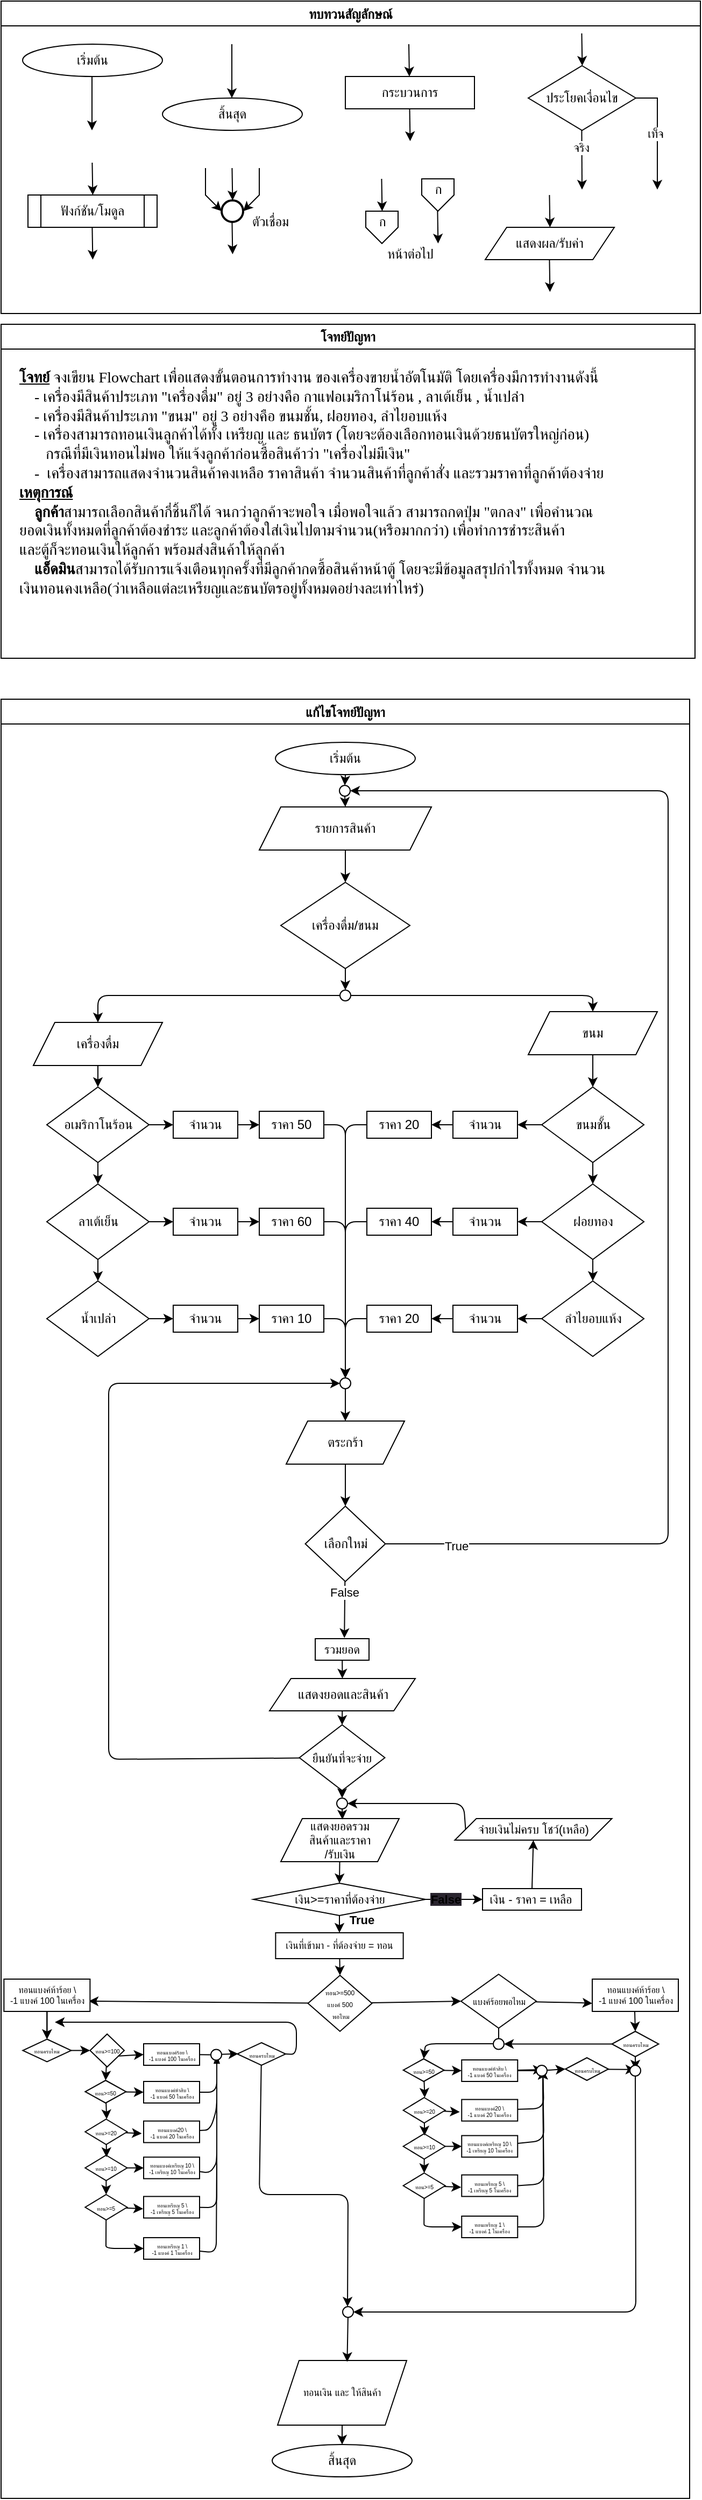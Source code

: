 <mxfile>
    <diagram id="C5RBs43oDa-KdzZeNtuy" name="Page-1">
        <mxGraphModel dx="1253" dy="325" grid="1" gridSize="10" guides="1" tooltips="1" connect="1" arrows="1" fold="1" page="1" pageScale="1" pageWidth="827" pageHeight="1169" math="0" shadow="0">
            <root>
                <mxCell id="WIyWlLk6GJQsqaUBKTNV-0"/>
                <mxCell id="WIyWlLk6GJQsqaUBKTNV-1" parent="WIyWlLk6GJQsqaUBKTNV-0"/>
                <mxCell id="M7CGMbNuYNeq0SnUNNgH-6" value="ทบทวนสัญลักษณ์" style="swimlane;fontFamily=Sarabun;fontSource=https%3A%2F%2Ffonts.googleapis.com%2Fcss%3Ffamily%3DSarabun;" parent="WIyWlLk6GJQsqaUBKTNV-1" vertex="1">
                    <mxGeometry x="-720" y="20" width="650" height="290" as="geometry"/>
                </mxCell>
                <mxCell id="M7CGMbNuYNeq0SnUNNgH-2" value="&lt;font data-font-src=&quot;https://fonts.googleapis.com/css?family=Sarabun&quot; face=&quot;Sarabun&quot;&gt;เริ่มต้น&lt;/font&gt;" style="ellipse;whiteSpace=wrap;html=1;" parent="M7CGMbNuYNeq0SnUNNgH-6" vertex="1">
                    <mxGeometry x="20" y="40" width="130" height="30" as="geometry"/>
                </mxCell>
                <mxCell id="M7CGMbNuYNeq0SnUNNgH-5" value="" style="endArrow=classic;html=1;rounded=0;" parent="M7CGMbNuYNeq0SnUNNgH-6" edge="1">
                    <mxGeometry width="50" height="50" relative="1" as="geometry">
                        <mxPoint x="84.5" y="70" as="sourcePoint"/>
                        <mxPoint x="84.5" y="120" as="targetPoint"/>
                    </mxGeometry>
                </mxCell>
                <mxCell id="M7CGMbNuYNeq0SnUNNgH-3" value="&lt;font face=&quot;Sarabun&quot;&gt;สิ้นสุด&lt;/font&gt;" style="ellipse;whiteSpace=wrap;html=1;" parent="M7CGMbNuYNeq0SnUNNgH-6" vertex="1">
                    <mxGeometry x="150" y="90" width="130" height="30" as="geometry"/>
                </mxCell>
                <mxCell id="M7CGMbNuYNeq0SnUNNgH-4" value="" style="endArrow=classic;html=1;rounded=0;" parent="M7CGMbNuYNeq0SnUNNgH-6" edge="1">
                    <mxGeometry width="50" height="50" relative="1" as="geometry">
                        <mxPoint x="214.5" y="40" as="sourcePoint"/>
                        <mxPoint x="214.5" y="90" as="targetPoint"/>
                    </mxGeometry>
                </mxCell>
                <mxCell id="mvioNwK95yMqdUQ73LqQ-0" value="กระบวนการ" style="rounded=0;whiteSpace=wrap;html=1;fontFamily=Sarabun;fontSource=https%3A%2F%2Ffonts.googleapis.com%2Fcss%3Ffamily%3DSarabun;" parent="M7CGMbNuYNeq0SnUNNgH-6" vertex="1">
                    <mxGeometry x="320" y="70" width="120" height="30" as="geometry"/>
                </mxCell>
                <mxCell id="mvioNwK95yMqdUQ73LqQ-1" value="" style="endArrow=classic;html=1;rounded=0;" parent="M7CGMbNuYNeq0SnUNNgH-6" edge="1">
                    <mxGeometry width="50" height="50" relative="1" as="geometry">
                        <mxPoint x="379" y="40" as="sourcePoint"/>
                        <mxPoint x="379.5" y="70" as="targetPoint"/>
                    </mxGeometry>
                </mxCell>
                <mxCell id="mvioNwK95yMqdUQ73LqQ-2" value="" style="endArrow=classic;html=1;rounded=0;" parent="M7CGMbNuYNeq0SnUNNgH-6" edge="1">
                    <mxGeometry width="50" height="50" relative="1" as="geometry">
                        <mxPoint x="379.75" y="100" as="sourcePoint"/>
                        <mxPoint x="380.25" y="130" as="targetPoint"/>
                    </mxGeometry>
                </mxCell>
                <mxCell id="mvioNwK95yMqdUQ73LqQ-3" value="ประโยคเงื่อนไข" style="rhombus;whiteSpace=wrap;html=1;fontFamily=Sarabun;fontSource=https%3A%2F%2Ffonts.googleapis.com%2Fcss%3Ffamily%3DSarabun;" parent="M7CGMbNuYNeq0SnUNNgH-6" vertex="1">
                    <mxGeometry x="490" y="60" width="100" height="60" as="geometry"/>
                </mxCell>
                <mxCell id="mvioNwK95yMqdUQ73LqQ-4" value="" style="endArrow=classic;html=1;rounded=0;" parent="M7CGMbNuYNeq0SnUNNgH-6" edge="1">
                    <mxGeometry width="50" height="50" relative="1" as="geometry">
                        <mxPoint x="539.71" y="30" as="sourcePoint"/>
                        <mxPoint x="540.21" y="60" as="targetPoint"/>
                    </mxGeometry>
                </mxCell>
                <mxCell id="mvioNwK95yMqdUQ73LqQ-5" value="" style="endArrow=classic;html=1;rounded=0;" parent="M7CGMbNuYNeq0SnUNNgH-6" edge="1">
                    <mxGeometry width="50" height="50" relative="1" as="geometry">
                        <mxPoint x="539.71" y="120" as="sourcePoint"/>
                        <mxPoint x="540" y="175" as="targetPoint"/>
                    </mxGeometry>
                </mxCell>
                <mxCell id="mvioNwK95yMqdUQ73LqQ-7" value="จริง" style="edgeLabel;html=1;align=center;verticalAlign=middle;resizable=0;points=[];fontFamily=Sarabun;fontSource=https%3A%2F%2Ffonts.googleapis.com%2Fcss%3Ffamily%3DSarabun;" parent="mvioNwK95yMqdUQ73LqQ-5" vertex="1" connectable="0">
                    <mxGeometry x="-0.414" y="-1" relative="1" as="geometry">
                        <mxPoint as="offset"/>
                    </mxGeometry>
                </mxCell>
                <mxCell id="mvioNwK95yMqdUQ73LqQ-6" value="" style="endArrow=classic;html=1;rounded=0;exitX=1;exitY=0.5;exitDx=0;exitDy=0;" parent="M7CGMbNuYNeq0SnUNNgH-6" source="mvioNwK95yMqdUQ73LqQ-3" edge="1">
                    <mxGeometry width="50" height="50" relative="1" as="geometry">
                        <mxPoint x="620" y="95" as="sourcePoint"/>
                        <mxPoint x="610" y="175" as="targetPoint"/>
                        <Array as="points">
                            <mxPoint x="610" y="90"/>
                        </Array>
                    </mxGeometry>
                </mxCell>
                <mxCell id="mvioNwK95yMqdUQ73LqQ-8" value="&lt;font data-font-src=&quot;https://fonts.googleapis.com/css?family=Sarabun&quot; face=&quot;Sarabun&quot;&gt;เท็จ&lt;/font&gt;" style="edgeLabel;html=1;align=center;verticalAlign=middle;resizable=0;points=[];" parent="mvioNwK95yMqdUQ73LqQ-6" vertex="1" connectable="0">
                    <mxGeometry x="-0.002" y="-2" relative="1" as="geometry">
                        <mxPoint as="offset"/>
                    </mxGeometry>
                </mxCell>
                <mxCell id="mvioNwK95yMqdUQ73LqQ-9" value="&lt;font data-font-src=&quot;https://fonts.googleapis.com/css?family=Sarabun&quot; face=&quot;Sarabun&quot;&gt;ฟังก์ชัน/โมดูล&lt;/font&gt;" style="shape=process;whiteSpace=wrap;html=1;backgroundOutline=1;" parent="M7CGMbNuYNeq0SnUNNgH-6" vertex="1">
                    <mxGeometry x="25" y="180" width="120" height="30" as="geometry"/>
                </mxCell>
                <mxCell id="mvioNwK95yMqdUQ73LqQ-11" value="" style="endArrow=classic;html=1;rounded=0;" parent="M7CGMbNuYNeq0SnUNNgH-6" edge="1">
                    <mxGeometry width="50" height="50" relative="1" as="geometry">
                        <mxPoint x="84.71" y="150" as="sourcePoint"/>
                        <mxPoint x="85.21" y="180" as="targetPoint"/>
                    </mxGeometry>
                </mxCell>
                <mxCell id="mvioNwK95yMqdUQ73LqQ-12" value="" style="endArrow=classic;html=1;rounded=0;" parent="M7CGMbNuYNeq0SnUNNgH-6" edge="1">
                    <mxGeometry width="50" height="50" relative="1" as="geometry">
                        <mxPoint x="84.71" y="210" as="sourcePoint"/>
                        <mxPoint x="85.21" y="240" as="targetPoint"/>
                    </mxGeometry>
                </mxCell>
                <mxCell id="mvioNwK95yMqdUQ73LqQ-13" value="" style="strokeWidth=2;html=1;shape=mxgraph.flowchart.start_2;whiteSpace=wrap;" parent="M7CGMbNuYNeq0SnUNNgH-6" vertex="1">
                    <mxGeometry x="205" y="185" width="20" height="20" as="geometry"/>
                </mxCell>
                <mxCell id="mvioNwK95yMqdUQ73LqQ-16" value="" style="endArrow=classic;html=1;rounded=0;" parent="M7CGMbNuYNeq0SnUNNgH-6" edge="1">
                    <mxGeometry width="50" height="50" relative="1" as="geometry">
                        <mxPoint x="214.71" y="155" as="sourcePoint"/>
                        <mxPoint x="215.21" y="185" as="targetPoint"/>
                    </mxGeometry>
                </mxCell>
                <mxCell id="mvioNwK95yMqdUQ73LqQ-17" value="" style="endArrow=classic;html=1;rounded=0;entryX=0;entryY=0.5;entryDx=0;entryDy=0;entryPerimeter=0;" parent="M7CGMbNuYNeq0SnUNNgH-6" target="mvioNwK95yMqdUQ73LqQ-13" edge="1">
                    <mxGeometry width="50" height="50" relative="1" as="geometry">
                        <mxPoint x="190.0" y="155" as="sourcePoint"/>
                        <mxPoint x="190.5" y="185" as="targetPoint"/>
                        <Array as="points">
                            <mxPoint x="190" y="180"/>
                        </Array>
                    </mxGeometry>
                </mxCell>
                <mxCell id="mvioNwK95yMqdUQ73LqQ-18" value="" style="endArrow=classic;html=1;rounded=0;entryX=1;entryY=0.5;entryDx=0;entryDy=0;entryPerimeter=0;" parent="M7CGMbNuYNeq0SnUNNgH-6" target="mvioNwK95yMqdUQ73LqQ-13" edge="1">
                    <mxGeometry width="50" height="50" relative="1" as="geometry">
                        <mxPoint x="240.0" y="155" as="sourcePoint"/>
                        <mxPoint x="240.5" y="185" as="targetPoint"/>
                        <Array as="points">
                            <mxPoint x="240" y="180"/>
                        </Array>
                    </mxGeometry>
                </mxCell>
                <mxCell id="mvioNwK95yMqdUQ73LqQ-19" value="" style="endArrow=classic;html=1;rounded=0;" parent="M7CGMbNuYNeq0SnUNNgH-6" edge="1">
                    <mxGeometry width="50" height="50" relative="1" as="geometry">
                        <mxPoint x="214.71" y="205" as="sourcePoint"/>
                        <mxPoint x="215.21" y="235" as="targetPoint"/>
                    </mxGeometry>
                </mxCell>
                <mxCell id="mvioNwK95yMqdUQ73LqQ-20" value="&lt;font data-font-src=&quot;https://fonts.googleapis.com/css?family=Sarabun&quot; face=&quot;Sarabun&quot;&gt;ตัวเชื่อม&lt;/font&gt;" style="text;html=1;align=center;verticalAlign=middle;resizable=0;points=[];autosize=1;strokeColor=none;fillColor=none;" parent="M7CGMbNuYNeq0SnUNNgH-6" vertex="1">
                    <mxGeometry x="220" y="190" width="60" height="30" as="geometry"/>
                </mxCell>
                <mxCell id="mvioNwK95yMqdUQ73LqQ-25" value="" style="endArrow=classic;html=1;rounded=0;" parent="M7CGMbNuYNeq0SnUNNgH-6" edge="1">
                    <mxGeometry width="50" height="50" relative="1" as="geometry">
                        <mxPoint x="353.71" y="165" as="sourcePoint"/>
                        <mxPoint x="354.21" y="195" as="targetPoint"/>
                    </mxGeometry>
                </mxCell>
                <mxCell id="mvioNwK95yMqdUQ73LqQ-21" value="" style="verticalLabelPosition=bottom;verticalAlign=top;html=1;shape=offPageConnector;rounded=0;size=0.5;" parent="M7CGMbNuYNeq0SnUNNgH-6" vertex="1">
                    <mxGeometry x="339" y="195" width="30" height="30" as="geometry"/>
                </mxCell>
                <mxCell id="mvioNwK95yMqdUQ73LqQ-26" value="" style="endArrow=classic;html=1;rounded=0;" parent="M7CGMbNuYNeq0SnUNNgH-6" edge="1">
                    <mxGeometry width="50" height="50" relative="1" as="geometry">
                        <mxPoint x="405.71" y="195" as="sourcePoint"/>
                        <mxPoint x="406.21" y="225" as="targetPoint"/>
                    </mxGeometry>
                </mxCell>
                <mxCell id="mvioNwK95yMqdUQ73LqQ-27" value="" style="verticalLabelPosition=bottom;verticalAlign=top;html=1;shape=offPageConnector;rounded=0;size=0.5;" parent="M7CGMbNuYNeq0SnUNNgH-6" vertex="1">
                    <mxGeometry x="391" y="165" width="30" height="30" as="geometry"/>
                </mxCell>
                <mxCell id="mvioNwK95yMqdUQ73LqQ-28" value="หน้าต่อไป" style="text;html=1;align=center;verticalAlign=middle;resizable=0;points=[];autosize=1;strokeColor=none;fillColor=none;fontFamily=Sarabun;fontSource=https%3A%2F%2Ffonts.googleapis.com%2Fcss%3Ffamily%3DSarabun;" parent="M7CGMbNuYNeq0SnUNNgH-6" vertex="1">
                    <mxGeometry x="345" y="220" width="70" height="30" as="geometry"/>
                </mxCell>
                <mxCell id="mvioNwK95yMqdUQ73LqQ-29" value="ก" style="text;html=1;align=center;verticalAlign=middle;resizable=0;points=[];autosize=1;strokeColor=none;fillColor=none;fontFamily=Sarabun;fontSource=https%3A%2F%2Ffonts.googleapis.com%2Fcss%3Ffamily%3DSarabun;" parent="M7CGMbNuYNeq0SnUNNgH-6" vertex="1">
                    <mxGeometry x="339" y="190" width="30" height="30" as="geometry"/>
                </mxCell>
                <mxCell id="mvioNwK95yMqdUQ73LqQ-30" value="ก" style="text;html=1;align=center;verticalAlign=middle;resizable=0;points=[];autosize=1;strokeColor=none;fillColor=none;fontFamily=Sarabun;fontSource=https%3A%2F%2Ffonts.googleapis.com%2Fcss%3Ffamily%3DSarabun;" parent="M7CGMbNuYNeq0SnUNNgH-6" vertex="1">
                    <mxGeometry x="391" y="160" width="30" height="30" as="geometry"/>
                </mxCell>
                <mxCell id="mvioNwK95yMqdUQ73LqQ-32" value="แสดงผล/รับค่า" style="shape=parallelogram;perimeter=parallelogramPerimeter;whiteSpace=wrap;html=1;fixedSize=1;fontFamily=Sarabun;fontSource=https%3A%2F%2Ffonts.googleapis.com%2Fcss%3Ffamily%3DSarabun;" parent="M7CGMbNuYNeq0SnUNNgH-6" vertex="1">
                    <mxGeometry x="450" y="210" width="120" height="30" as="geometry"/>
                </mxCell>
                <mxCell id="mvioNwK95yMqdUQ73LqQ-33" value="" style="endArrow=classic;html=1;rounded=0;" parent="M7CGMbNuYNeq0SnUNNgH-6" edge="1">
                    <mxGeometry width="50" height="50" relative="1" as="geometry">
                        <mxPoint x="509.71" y="180" as="sourcePoint"/>
                        <mxPoint x="510.21" y="210" as="targetPoint"/>
                    </mxGeometry>
                </mxCell>
                <mxCell id="mvioNwK95yMqdUQ73LqQ-34" value="" style="endArrow=classic;html=1;rounded=0;" parent="M7CGMbNuYNeq0SnUNNgH-6" edge="1">
                    <mxGeometry width="50" height="50" relative="1" as="geometry">
                        <mxPoint x="509.71" y="240" as="sourcePoint"/>
                        <mxPoint x="510.21" y="270" as="targetPoint"/>
                    </mxGeometry>
                </mxCell>
                <mxCell id="mvioNwK95yMqdUQ73LqQ-36" value="แก้ไขโจทย์ปัญหา" style="swimlane;fontFamily=Sarabun;fontSource=https%3A%2F%2Ffonts.googleapis.com%2Fcss%3Ffamily%3DSarabun;" parent="WIyWlLk6GJQsqaUBKTNV-1" vertex="1">
                    <mxGeometry x="-720" y="668" width="640" height="1670" as="geometry"/>
                </mxCell>
                <mxCell id="214" style="edgeStyle=none;html=1;exitX=0.5;exitY=1;exitDx=0;exitDy=0;entryX=0.5;entryY=0;entryDx=0;entryDy=0;" edge="1" parent="mvioNwK95yMqdUQ73LqQ-36" source="mvioNwK95yMqdUQ73LqQ-35" target="213">
                    <mxGeometry relative="1" as="geometry"/>
                </mxCell>
                <mxCell id="mvioNwK95yMqdUQ73LqQ-35" value="&lt;font data-font-src=&quot;https://fonts.googleapis.com/css?family=Sarabun&quot; face=&quot;Sarabun&quot;&gt;เริ่มต้น&lt;/font&gt;" style="ellipse;whiteSpace=wrap;html=1;" parent="mvioNwK95yMqdUQ73LqQ-36" vertex="1">
                    <mxGeometry x="255" y="40" width="130" height="30" as="geometry"/>
                </mxCell>
                <mxCell id="mvioNwK95yMqdUQ73LqQ-69" value="&lt;font face=&quot;Sarabun&quot;&gt;สิ้นสุด&lt;/font&gt;" style="ellipse;whiteSpace=wrap;html=1;" parent="mvioNwK95yMqdUQ73LqQ-36" vertex="1">
                    <mxGeometry x="252" y="1620" width="130" height="30" as="geometry"/>
                </mxCell>
                <mxCell id="5Uy-tXnxNos2loROrE5Y-9" value="รายการสินค้า" style="shape=parallelogram;perimeter=parallelogramPerimeter;whiteSpace=wrap;html=1;fixedSize=1;" parent="mvioNwK95yMqdUQ73LqQ-36" vertex="1">
                    <mxGeometry x="240" y="100" width="160" height="40" as="geometry"/>
                </mxCell>
                <mxCell id="5Uy-tXnxNos2loROrE5Y-11" value="เครื่องดื่ม/ขนม" style="rhombus;whiteSpace=wrap;html=1;" parent="mvioNwK95yMqdUQ73LqQ-36" vertex="1">
                    <mxGeometry x="260" y="170" width="120" height="80" as="geometry"/>
                </mxCell>
                <mxCell id="5Uy-tXnxNos2loROrE5Y-10" style="edgeStyle=none;html=1;" parent="mvioNwK95yMqdUQ73LqQ-36" source="5Uy-tXnxNos2loROrE5Y-9" target="5Uy-tXnxNos2loROrE5Y-11" edge="1">
                    <mxGeometry relative="1" as="geometry">
                        <mxPoint x="320" y="170" as="targetPoint"/>
                    </mxGeometry>
                </mxCell>
                <mxCell id="252" style="edgeStyle=none;html=1;exitX=1;exitY=0.5;exitDx=0;exitDy=0;entryX=0.5;entryY=0;entryDx=0;entryDy=0;fontSize=8;" edge="1" parent="mvioNwK95yMqdUQ73LqQ-36" source="5Uy-tXnxNos2loROrE5Y-19" target="5Uy-tXnxNos2loROrE5Y-31">
                    <mxGeometry relative="1" as="geometry">
                        <Array as="points">
                            <mxPoint x="550" y="275"/>
                        </Array>
                    </mxGeometry>
                </mxCell>
                <mxCell id="253" style="edgeStyle=none;html=1;exitX=0;exitY=0.5;exitDx=0;exitDy=0;entryX=0.5;entryY=0;entryDx=0;entryDy=0;fontSize=8;" edge="1" parent="mvioNwK95yMqdUQ73LqQ-36" source="5Uy-tXnxNos2loROrE5Y-19" target="5Uy-tXnxNos2loROrE5Y-29">
                    <mxGeometry relative="1" as="geometry">
                        <Array as="points">
                            <mxPoint x="90" y="275"/>
                        </Array>
                    </mxGeometry>
                </mxCell>
                <mxCell id="5Uy-tXnxNos2loROrE5Y-19" value="" style="ellipse;whiteSpace=wrap;html=1;aspect=fixed;" parent="mvioNwK95yMqdUQ73LqQ-36" vertex="1">
                    <mxGeometry x="315" y="270" width="10" height="10" as="geometry"/>
                </mxCell>
                <mxCell id="5Uy-tXnxNos2loROrE5Y-18" style="edgeStyle=none;html=1;" parent="mvioNwK95yMqdUQ73LqQ-36" source="5Uy-tXnxNos2loROrE5Y-11" target="5Uy-tXnxNos2loROrE5Y-19" edge="1">
                    <mxGeometry relative="1" as="geometry">
                        <mxPoint x="320" y="270" as="targetPoint"/>
                    </mxGeometry>
                </mxCell>
                <mxCell id="5Uy-tXnxNos2loROrE5Y-29" value="เครื่องดื่ม" style="shape=parallelogram;perimeter=parallelogramPerimeter;whiteSpace=wrap;html=1;fixedSize=1;" parent="mvioNwK95yMqdUQ73LqQ-36" vertex="1">
                    <mxGeometry x="30" y="300" width="120" height="40" as="geometry"/>
                </mxCell>
                <mxCell id="5Uy-tXnxNos2loROrE5Y-42" style="edgeStyle=none;html=1;" parent="mvioNwK95yMqdUQ73LqQ-36" source="5Uy-tXnxNos2loROrE5Y-31" target="5Uy-tXnxNos2loROrE5Y-39" edge="1">
                    <mxGeometry relative="1" as="geometry"/>
                </mxCell>
                <mxCell id="5Uy-tXnxNos2loROrE5Y-31" value="ขนม" style="shape=parallelogram;perimeter=parallelogramPerimeter;whiteSpace=wrap;html=1;fixedSize=1;" parent="mvioNwK95yMqdUQ73LqQ-36" vertex="1">
                    <mxGeometry x="490" y="290" width="120" height="40" as="geometry"/>
                </mxCell>
                <mxCell id="5Uy-tXnxNos2loROrE5Y-36" style="edgeStyle=none;html=1;" parent="mvioNwK95yMqdUQ73LqQ-36" source="5Uy-tXnxNos2loROrE5Y-33" target="5Uy-tXnxNos2loROrE5Y-34" edge="1">
                    <mxGeometry relative="1" as="geometry"/>
                </mxCell>
                <mxCell id="5Uy-tXnxNos2loROrE5Y-99" value="" style="edgeStyle=none;html=1;" parent="mvioNwK95yMqdUQ73LqQ-36" source="5Uy-tXnxNos2loROrE5Y-33" target="5Uy-tXnxNos2loROrE5Y-62" edge="1">
                    <mxGeometry relative="1" as="geometry"/>
                </mxCell>
                <mxCell id="5Uy-tXnxNos2loROrE5Y-33" value="อเมริกาโนร้อน" style="rhombus;whiteSpace=wrap;html=1;" parent="mvioNwK95yMqdUQ73LqQ-36" vertex="1">
                    <mxGeometry x="42.5" y="360" width="95" height="70" as="geometry"/>
                </mxCell>
                <mxCell id="5Uy-tXnxNos2loROrE5Y-32" style="edgeStyle=none;html=1;exitX=0.5;exitY=1;exitDx=0;exitDy=0;" parent="mvioNwK95yMqdUQ73LqQ-36" source="5Uy-tXnxNos2loROrE5Y-29" target="5Uy-tXnxNos2loROrE5Y-33" edge="1">
                    <mxGeometry relative="1" as="geometry">
                        <mxPoint x="90.167" y="370" as="targetPoint"/>
                    </mxGeometry>
                </mxCell>
                <mxCell id="5Uy-tXnxNos2loROrE5Y-38" style="edgeStyle=none;html=1;" parent="mvioNwK95yMqdUQ73LqQ-36" source="5Uy-tXnxNos2loROrE5Y-34" target="5Uy-tXnxNos2loROrE5Y-35" edge="1">
                    <mxGeometry relative="1" as="geometry"/>
                </mxCell>
                <mxCell id="5Uy-tXnxNos2loROrE5Y-100" value="" style="edgeStyle=none;html=1;" parent="mvioNwK95yMqdUQ73LqQ-36" source="5Uy-tXnxNos2loROrE5Y-34" target="5Uy-tXnxNos2loROrE5Y-93" edge="1">
                    <mxGeometry relative="1" as="geometry"/>
                </mxCell>
                <mxCell id="5Uy-tXnxNos2loROrE5Y-34" value="ลาเต้เย็น" style="rhombus;whiteSpace=wrap;html=1;" parent="mvioNwK95yMqdUQ73LqQ-36" vertex="1">
                    <mxGeometry x="42.5" y="450" width="95" height="70" as="geometry"/>
                </mxCell>
                <mxCell id="5Uy-tXnxNos2loROrE5Y-101" value="" style="edgeStyle=none;html=1;" parent="mvioNwK95yMqdUQ73LqQ-36" source="5Uy-tXnxNos2loROrE5Y-35" target="5Uy-tXnxNos2loROrE5Y-94" edge="1">
                    <mxGeometry relative="1" as="geometry"/>
                </mxCell>
                <mxCell id="5Uy-tXnxNos2loROrE5Y-35" value="น้ำเปล่า" style="rhombus;whiteSpace=wrap;html=1;" parent="mvioNwK95yMqdUQ73LqQ-36" vertex="1">
                    <mxGeometry x="42.5" y="540" width="95" height="70" as="geometry"/>
                </mxCell>
                <mxCell id="5Uy-tXnxNos2loROrE5Y-43" style="edgeStyle=none;html=1;" parent="mvioNwK95yMqdUQ73LqQ-36" source="5Uy-tXnxNos2loROrE5Y-39" target="5Uy-tXnxNos2loROrE5Y-40" edge="1">
                    <mxGeometry relative="1" as="geometry"/>
                </mxCell>
                <mxCell id="5Uy-tXnxNos2loROrE5Y-104" value="" style="edgeStyle=none;html=1;" parent="mvioNwK95yMqdUQ73LqQ-36" source="5Uy-tXnxNos2loROrE5Y-39" target="5Uy-tXnxNos2loROrE5Y-95" edge="1">
                    <mxGeometry relative="1" as="geometry"/>
                </mxCell>
                <mxCell id="5Uy-tXnxNos2loROrE5Y-39" value="ขนมชั้น" style="rhombus;whiteSpace=wrap;html=1;" parent="mvioNwK95yMqdUQ73LqQ-36" vertex="1">
                    <mxGeometry x="502.5" y="360" width="95" height="70" as="geometry"/>
                </mxCell>
                <mxCell id="5Uy-tXnxNos2loROrE5Y-44" style="edgeStyle=none;html=1;" parent="mvioNwK95yMqdUQ73LqQ-36" source="5Uy-tXnxNos2loROrE5Y-40" target="5Uy-tXnxNos2loROrE5Y-41" edge="1">
                    <mxGeometry relative="1" as="geometry"/>
                </mxCell>
                <mxCell id="5Uy-tXnxNos2loROrE5Y-103" value="" style="edgeStyle=none;html=1;" parent="mvioNwK95yMqdUQ73LqQ-36" source="5Uy-tXnxNos2loROrE5Y-40" target="5Uy-tXnxNos2loROrE5Y-97" edge="1">
                    <mxGeometry relative="1" as="geometry"/>
                </mxCell>
                <mxCell id="5Uy-tXnxNos2loROrE5Y-40" value="ฝอยทอง" style="rhombus;whiteSpace=wrap;html=1;" parent="mvioNwK95yMqdUQ73LqQ-36" vertex="1">
                    <mxGeometry x="502.5" y="450" width="95" height="70" as="geometry"/>
                </mxCell>
                <mxCell id="5Uy-tXnxNos2loROrE5Y-102" value="" style="edgeStyle=none;html=1;" parent="mvioNwK95yMqdUQ73LqQ-36" source="5Uy-tXnxNos2loROrE5Y-41" target="5Uy-tXnxNos2loROrE5Y-98" edge="1">
                    <mxGeometry relative="1" as="geometry"/>
                </mxCell>
                <mxCell id="5Uy-tXnxNos2loROrE5Y-41" value="ลำไยอบแห้ง" style="rhombus;whiteSpace=wrap;html=1;" parent="mvioNwK95yMqdUQ73LqQ-36" vertex="1">
                    <mxGeometry x="502.5" y="540" width="95" height="70" as="geometry"/>
                </mxCell>
                <mxCell id="5Uy-tXnxNos2loROrE5Y-111" value="" style="edgeStyle=none;html=1;entryX=0.5;entryY=0;entryDx=0;entryDy=0;" parent="mvioNwK95yMqdUQ73LqQ-36" source="5Uy-tXnxNos2loROrE5Y-49" target="5Uy-tXnxNos2loROrE5Y-113" edge="1">
                    <mxGeometry relative="1" as="geometry">
                        <mxPoint x="310" y="670" as="targetPoint"/>
                        <Array as="points">
                            <mxPoint x="320" y="575"/>
                        </Array>
                    </mxGeometry>
                </mxCell>
                <mxCell id="5Uy-tXnxNos2loROrE5Y-49" value="ราคา 10&lt;span style=&quot;color: rgba(0, 0, 0, 0); font-family: monospace; font-size: 0px; text-align: start;&quot;&gt;%3CmxGraphModel%3E%3Croot%3E%3CmxCell%20id%3D%220%22%2F%3E%3CmxCell%20id%3D%221%22%20parent%3D%220%22%2F%3E%3CmxCell%20id%3D%222%22%20value%3D%22%E0%B8%AD%E0%B9%80%E0%B8%A1%E0%B8%A3%E0%B8%B4%E0%B8%81%E0%B8%B2%E0%B9%82%E0%B8%99%E0%B8%A3%E0%B9%89%E0%B8%AD%E0%B8%99%22%20style%3D%22rhombus%3BwhiteSpace%3Dwrap%3Bhtml%3D1%3B%22%20vertex%3D%221%22%20parent%3D%221%22%3E%3CmxGeometry%20x%3D%22-677.5%22%20y%3D%221000%22%20width%3D%2295%22%20height%3D%2270%22%20as%3D%22geometry%22%2F%3E%3C%2FmxCell%3E%3C%2Froot%3E%3C%2FmxGraphModel%3E&lt;/span&gt;" style="rounded=0;whiteSpace=wrap;html=1;" parent="mvioNwK95yMqdUQ73LqQ-36" vertex="1">
                    <mxGeometry x="240" y="562.5" width="60" height="25" as="geometry"/>
                </mxCell>
                <mxCell id="5Uy-tXnxNos2loROrE5Y-114" value="" style="edgeStyle=none;html=1;entryX=0.5;entryY=0;entryDx=0;entryDy=0;" parent="mvioNwK95yMqdUQ73LqQ-36" source="5Uy-tXnxNos2loROrE5Y-50" target="5Uy-tXnxNos2loROrE5Y-113" edge="1">
                    <mxGeometry relative="1" as="geometry">
                        <Array as="points">
                            <mxPoint x="320" y="485"/>
                        </Array>
                    </mxGeometry>
                </mxCell>
                <mxCell id="5Uy-tXnxNos2loROrE5Y-50" value="ราคา 60&lt;span style=&quot;color: rgba(0, 0, 0, 0); font-family: monospace; font-size: 0px; text-align: start;&quot;&gt;%3CmxGraphModel%3E%3Croot%3E%3CmxCell%20id%3D%220%22%2F%3E%3CmxCell%20id%3D%221%22%20parent%3D%220%22%2F%3E%3CmxCell%20id%3D%222%22%20value%3D%22%E0%B8%AD%E0%B9%80%E0%B8%A1%E0%B8%A3%E0%B8%B4%E0%B8%81%E0%B8%B2%E0%B9%82%E0%B8%99%E0%B8%A3%E0%B9%89%E0%B8%AD%E0%B8%99%22%20style%3D%22rhombus%3BwhiteSpace%3Dwrap%3Bhtml%3D1%3B%22%20vertex%3D%221%22%20parent%3D%221%22%3E%3CmxGeometry%20x%3D%22-677.5%22%20y%3D%221000%22%20width%3D%2295%22%20height%3D%2270%22%20as%3D%22geometry%22%2F%3E%3C%2FmxCell%3E%3C%2Froot%3E%3C%2FmxGraphModel%3E&lt;/span&gt;" style="rounded=0;whiteSpace=wrap;html=1;" parent="mvioNwK95yMqdUQ73LqQ-36" vertex="1">
                    <mxGeometry x="240" y="472.5" width="60" height="25" as="geometry"/>
                </mxCell>
                <mxCell id="5Uy-tXnxNos2loROrE5Y-116" value="" style="edgeStyle=none;html=1;entryX=0.5;entryY=0;entryDx=0;entryDy=0;" parent="mvioNwK95yMqdUQ73LqQ-36" source="5Uy-tXnxNos2loROrE5Y-51" target="5Uy-tXnxNos2loROrE5Y-113" edge="1">
                    <mxGeometry relative="1" as="geometry">
                        <Array as="points">
                            <mxPoint x="320" y="395"/>
                        </Array>
                    </mxGeometry>
                </mxCell>
                <mxCell id="5Uy-tXnxNos2loROrE5Y-51" value="ราคา 50&lt;span style=&quot;color: rgba(0, 0, 0, 0); font-family: monospace; font-size: 0px; text-align: start;&quot;&gt;%3CmxGraphModel%3E%3Croot%3E%3CmxCell%20id%3D%220%22%2F%3E%3CmxCell%20id%3D%221%22%20parent%3D%220%22%2F%3E%3CmxCell%20id%3D%222%22%20value%3D%22%E0%B8%AD%E0%B9%80%E0%B8%A1%E0%B8%A3%E0%B8%B4%E0%B8%81%E0%B8%B2%E0%B9%82%E0%B8%99%E0%B8%A3%E0%B9%89%E0%B8%AD%E0%B8%99%22%20style%3D%22rhombus%3BwhiteSpace%3Dwrap%3Bhtml%3D1%3B%22%20vertex%3D%221%22%20parent%3D%221%22%3E%3CmxGeometry%20x%3D%22-677.5%22%20y%3D%221000%22%20width%3D%2295%22%20height%3D%2270%22%20as%3D%22geometry%22%2F%3E%3C%2FmxCell%3E%3C%2Froot%3E%3C%2FmxGraphModel%3E&lt;/span&gt;" style="rounded=0;whiteSpace=wrap;html=1;" parent="mvioNwK95yMqdUQ73LqQ-36" vertex="1">
                    <mxGeometry x="240" y="382.5" width="60" height="25" as="geometry"/>
                </mxCell>
                <mxCell id="5Uy-tXnxNos2loROrE5Y-117" value="" style="edgeStyle=none;html=1;entryX=0.5;entryY=0;entryDx=0;entryDy=0;" parent="mvioNwK95yMqdUQ73LqQ-36" source="5Uy-tXnxNos2loROrE5Y-55" target="5Uy-tXnxNos2loROrE5Y-113" edge="1">
                    <mxGeometry relative="1" as="geometry">
                        <Array as="points">
                            <mxPoint x="320" y="395"/>
                        </Array>
                    </mxGeometry>
                </mxCell>
                <mxCell id="5Uy-tXnxNos2loROrE5Y-55" value="ราคา 20&lt;span style=&quot;color: rgba(0, 0, 0, 0); font-family: monospace; font-size: 0px; text-align: start;&quot;&gt;%3CmxGraphModel%3E%3Croot%3E%3CmxCell%20id%3D%220%22%2F%3E%3CmxCell%20id%3D%221%22%20parent%3D%220%22%2F%3E%3CmxCell%20id%3D%222%22%20value%3D%22%E0%B8%AD%E0%B9%80%E0%B8%A1%E0%B8%A3%E0%B8%B4%E0%B8%81%E0%B8%B2%E0%B9%82%E0%B8%99%E0%B8%A3%E0%B9%89%E0%B8%AD%E0%B8%99%22%20style%3D%22rhombus%3BwhiteSpace%3Dwrap%3Bhtml%3D1%3B%22%20vertex%3D%221%22%20parent%3D%221%22%3E%3CmxGeometry%20x%3D%22-677.5%22%20y%3D%221000%22%20width%3D%2295%22%20height%3D%2270%22%20as%3D%22geometry%22%2F%3E%3C%2FmxCell%3E%3C%2Froot%3E%3C%2FmxGraphModel%3E&lt;/span&gt;" style="rounded=0;whiteSpace=wrap;html=1;" parent="mvioNwK95yMqdUQ73LqQ-36" vertex="1">
                    <mxGeometry x="340" y="382.5" width="60" height="25" as="geometry"/>
                </mxCell>
                <mxCell id="5Uy-tXnxNos2loROrE5Y-115" value="" style="edgeStyle=none;html=1;entryX=0.5;entryY=0;entryDx=0;entryDy=0;" parent="mvioNwK95yMqdUQ73LqQ-36" source="5Uy-tXnxNos2loROrE5Y-56" target="5Uy-tXnxNos2loROrE5Y-113" edge="1">
                    <mxGeometry relative="1" as="geometry">
                        <Array as="points">
                            <mxPoint x="320" y="485"/>
                        </Array>
                    </mxGeometry>
                </mxCell>
                <mxCell id="5Uy-tXnxNos2loROrE5Y-56" value="ราคา 40&lt;span style=&quot;color: rgba(0, 0, 0, 0); font-family: monospace; font-size: 0px; text-align: start;&quot;&gt;%3CmxGraphModel%3E%3Croot%3E%3CmxCell%20id%3D%220%22%2F%3E%3CmxCell%20id%3D%221%22%20parent%3D%220%22%2F%3E%3CmxCell%20id%3D%222%22%20value%3D%22%E0%B8%AD%E0%B9%80%E0%B8%A1%E0%B8%A3%E0%B8%B4%E0%B8%81%E0%B8%B2%E0%B9%82%E0%B8%99%E0%B8%A3%E0%B9%89%E0%B8%AD%E0%B8%99%22%20style%3D%22rhombus%3BwhiteSpace%3Dwrap%3Bhtml%3D1%3B%22%20vertex%3D%221%22%20parent%3D%221%22%3E%3CmxGeometry%20x%3D%22-677.5%22%20y%3D%221000%22%20width%3D%2295%22%20height%3D%2270%22%20as%3D%22geometry%22%2F%3E%3C%2FmxCell%3E%3C%2Froot%3E%3C%2FmxGraphModel%3E&lt;/span&gt;" style="rounded=0;whiteSpace=wrap;html=1;" parent="mvioNwK95yMqdUQ73LqQ-36" vertex="1">
                    <mxGeometry x="340" y="472.5" width="60" height="25" as="geometry"/>
                </mxCell>
                <mxCell id="5Uy-tXnxNos2loROrE5Y-112" value="" style="edgeStyle=none;html=1;entryX=0.5;entryY=0;entryDx=0;entryDy=0;" parent="mvioNwK95yMqdUQ73LqQ-36" source="5Uy-tXnxNos2loROrE5Y-57" target="5Uy-tXnxNos2loROrE5Y-113" edge="1">
                    <mxGeometry relative="1" as="geometry">
                        <mxPoint x="310" y="670" as="targetPoint"/>
                        <Array as="points">
                            <mxPoint x="320" y="575"/>
                        </Array>
                    </mxGeometry>
                </mxCell>
                <mxCell id="5Uy-tXnxNos2loROrE5Y-57" value="ราคา 20&lt;span style=&quot;color: rgba(0, 0, 0, 0); font-family: monospace; font-size: 0px; text-align: start;&quot;&gt;%3CmxGraphModel%3E%3Croot%3E%3CmxCell%20id%3D%220%22%2F%3E%3CmxCell%20id%3D%221%22%20parent%3D%220%22%2F%3E%3CmxCell%20id%3D%222%22%20value%3D%22%E0%B8%AD%E0%B9%80%E0%B8%A1%E0%B8%A3%E0%B8%B4%E0%B8%81%E0%B8%B2%E0%B9%82%E0%B8%99%E0%B8%A3%E0%B9%89%E0%B8%AD%E0%B8%99%22%20style%3D%22rhombus%3BwhiteSpace%3Dwrap%3Bhtml%3D1%3B%22%20vertex%3D%221%22%20parent%3D%221%22%3E%3CmxGeometry%20x%3D%22-677.5%22%20y%3D%221000%22%20width%3D%2295%22%20height%3D%2270%22%20as%3D%22geometry%22%2F%3E%3C%2FmxCell%3E%3C%2Froot%3E%3C%2FmxGraphModel%3E&lt;/span&gt;" style="rounded=0;whiteSpace=wrap;html=1;" parent="mvioNwK95yMqdUQ73LqQ-36" vertex="1">
                    <mxGeometry x="340" y="562.5" width="60" height="25" as="geometry"/>
                </mxCell>
                <mxCell id="5Uy-tXnxNos2loROrE5Y-110" value="" style="edgeStyle=none;html=1;" parent="mvioNwK95yMqdUQ73LqQ-36" source="5Uy-tXnxNos2loROrE5Y-62" target="5Uy-tXnxNos2loROrE5Y-51" edge="1">
                    <mxGeometry relative="1" as="geometry"/>
                </mxCell>
                <mxCell id="5Uy-tXnxNos2loROrE5Y-62" value="จำนวน" style="rounded=0;whiteSpace=wrap;html=1;" parent="mvioNwK95yMqdUQ73LqQ-36" vertex="1">
                    <mxGeometry x="160" y="382.5" width="60" height="25" as="geometry"/>
                </mxCell>
                <mxCell id="5Uy-tXnxNos2loROrE5Y-109" value="" style="edgeStyle=none;html=1;" parent="mvioNwK95yMqdUQ73LqQ-36" source="5Uy-tXnxNos2loROrE5Y-93" target="5Uy-tXnxNos2loROrE5Y-50" edge="1">
                    <mxGeometry relative="1" as="geometry"/>
                </mxCell>
                <mxCell id="5Uy-tXnxNos2loROrE5Y-93" value="จำนวน" style="rounded=0;whiteSpace=wrap;html=1;" parent="mvioNwK95yMqdUQ73LqQ-36" vertex="1">
                    <mxGeometry x="160" y="472.5" width="60" height="25" as="geometry"/>
                </mxCell>
                <mxCell id="5Uy-tXnxNos2loROrE5Y-108" value="" style="edgeStyle=none;html=1;" parent="mvioNwK95yMqdUQ73LqQ-36" source="5Uy-tXnxNos2loROrE5Y-94" target="5Uy-tXnxNos2loROrE5Y-49" edge="1">
                    <mxGeometry relative="1" as="geometry"/>
                </mxCell>
                <mxCell id="5Uy-tXnxNos2loROrE5Y-94" value="จำนวน" style="rounded=0;whiteSpace=wrap;html=1;" parent="mvioNwK95yMqdUQ73LqQ-36" vertex="1">
                    <mxGeometry x="160" y="562.5" width="60" height="25" as="geometry"/>
                </mxCell>
                <mxCell id="5Uy-tXnxNos2loROrE5Y-105" value="" style="edgeStyle=none;html=1;" parent="mvioNwK95yMqdUQ73LqQ-36" source="5Uy-tXnxNos2loROrE5Y-95" target="5Uy-tXnxNos2loROrE5Y-55" edge="1">
                    <mxGeometry relative="1" as="geometry"/>
                </mxCell>
                <mxCell id="5Uy-tXnxNos2loROrE5Y-95" value="จำนวน" style="rounded=0;whiteSpace=wrap;html=1;" parent="mvioNwK95yMqdUQ73LqQ-36" vertex="1">
                    <mxGeometry x="420" y="382.5" width="60" height="25" as="geometry"/>
                </mxCell>
                <mxCell id="5Uy-tXnxNos2loROrE5Y-106" value="" style="edgeStyle=none;html=1;" parent="mvioNwK95yMqdUQ73LqQ-36" source="5Uy-tXnxNos2loROrE5Y-97" target="5Uy-tXnxNos2loROrE5Y-56" edge="1">
                    <mxGeometry relative="1" as="geometry"/>
                </mxCell>
                <mxCell id="5Uy-tXnxNos2loROrE5Y-97" value="จำนวน" style="rounded=0;whiteSpace=wrap;html=1;" parent="mvioNwK95yMqdUQ73LqQ-36" vertex="1">
                    <mxGeometry x="420" y="472.5" width="60" height="25" as="geometry"/>
                </mxCell>
                <mxCell id="5Uy-tXnxNos2loROrE5Y-107" value="" style="edgeStyle=none;html=1;" parent="mvioNwK95yMqdUQ73LqQ-36" source="5Uy-tXnxNos2loROrE5Y-98" target="5Uy-tXnxNos2loROrE5Y-57" edge="1">
                    <mxGeometry relative="1" as="geometry"/>
                </mxCell>
                <mxCell id="5Uy-tXnxNos2loROrE5Y-98" value="จำนวน" style="rounded=0;whiteSpace=wrap;html=1;" parent="mvioNwK95yMqdUQ73LqQ-36" vertex="1">
                    <mxGeometry x="420" y="562.5" width="60" height="25" as="geometry"/>
                </mxCell>
                <mxCell id="5Uy-tXnxNos2loROrE5Y-120" style="edgeStyle=none;html=1;exitX=0.5;exitY=1;exitDx=0;exitDy=0;entryX=0.5;entryY=0;entryDx=0;entryDy=0;" parent="mvioNwK95yMqdUQ73LqQ-36" source="5Uy-tXnxNos2loROrE5Y-113" target="5Uy-tXnxNos2loROrE5Y-119" edge="1">
                    <mxGeometry relative="1" as="geometry"/>
                </mxCell>
                <mxCell id="5Uy-tXnxNos2loROrE5Y-113" value="" style="ellipse;whiteSpace=wrap;html=1;aspect=fixed;" parent="mvioNwK95yMqdUQ73LqQ-36" vertex="1">
                    <mxGeometry x="315" y="630" width="10" height="10" as="geometry"/>
                </mxCell>
                <mxCell id="5Uy-tXnxNos2loROrE5Y-122" style="edgeStyle=none;html=1;exitX=0.5;exitY=1;exitDx=0;exitDy=0;entryX=0.5;entryY=0;entryDx=0;entryDy=0;" parent="mvioNwK95yMqdUQ73LqQ-36" source="5Uy-tXnxNos2loROrE5Y-119" target="104" edge="1">
                    <mxGeometry relative="1" as="geometry">
                        <mxPoint x="320" y="730" as="targetPoint"/>
                    </mxGeometry>
                </mxCell>
                <mxCell id="5Uy-tXnxNos2loROrE5Y-119" value="ตระกร้า" style="shape=parallelogram;perimeter=parallelogramPerimeter;whiteSpace=wrap;html=1;fixedSize=1;" parent="mvioNwK95yMqdUQ73LqQ-36" vertex="1">
                    <mxGeometry x="265" y="670" width="110" height="40" as="geometry"/>
                </mxCell>
                <mxCell id="104" value="เลือกใหม่" style="rhombus;whiteSpace=wrap;html=1;" vertex="1" parent="mvioNwK95yMqdUQ73LqQ-36">
                    <mxGeometry x="282.75" y="749" width="74.5" height="70" as="geometry"/>
                </mxCell>
                <mxCell id="108" value="รวมยอด" style="rounded=0;whiteSpace=wrap;html=1;fontSize=11;" vertex="1" parent="mvioNwK95yMqdUQ73LqQ-36">
                    <mxGeometry x="292" y="872" width="50" height="20" as="geometry"/>
                </mxCell>
                <mxCell id="220" style="edgeStyle=none;html=1;entryX=0;entryY=0.5;entryDx=0;entryDy=0;" edge="1" parent="mvioNwK95yMqdUQ73LqQ-36" source="109" target="5Uy-tXnxNos2loROrE5Y-113">
                    <mxGeometry relative="1" as="geometry">
                        <Array as="points">
                            <mxPoint x="100" y="984"/>
                            <mxPoint x="100" y="635"/>
                        </Array>
                    </mxGeometry>
                </mxCell>
                <mxCell id="229" style="edgeStyle=none;html=1;exitX=0.5;exitY=1;exitDx=0;exitDy=0;entryX=0.5;entryY=0;entryDx=0;entryDy=0;" edge="1" parent="mvioNwK95yMqdUQ73LqQ-36" source="109" target="222">
                    <mxGeometry relative="1" as="geometry"/>
                </mxCell>
                <mxCell id="109" value="ยืนยันที่จะจ่าย" style="rhombus;whiteSpace=wrap;html=1;fontSize=11;" vertex="1" parent="mvioNwK95yMqdUQ73LqQ-36">
                    <mxGeometry x="277.25" y="952" width="79.5" height="61" as="geometry"/>
                </mxCell>
                <mxCell id="110" style="edgeStyle=none;html=1;entryX=0.5;entryY=0;entryDx=0;entryDy=0;fontSize=11;" edge="1" parent="mvioNwK95yMqdUQ73LqQ-36" source="111" target="109">
                    <mxGeometry relative="1" as="geometry"/>
                </mxCell>
                <mxCell id="111" value="แสดงยอดและสินค้า" style="shape=parallelogram;perimeter=parallelogramPerimeter;whiteSpace=wrap;html=1;fixedSize=1;" vertex="1" parent="mvioNwK95yMqdUQ73LqQ-36">
                    <mxGeometry x="249.5" y="909" width="135.5" height="30" as="geometry"/>
                </mxCell>
                <mxCell id="107" style="edgeStyle=none;html=1;entryX=0.5;entryY=0;entryDx=0;entryDy=0;fontSize=11;" edge="1" parent="mvioNwK95yMqdUQ73LqQ-36" source="108" target="111">
                    <mxGeometry relative="1" as="geometry"/>
                </mxCell>
                <mxCell id="112" style="edgeStyle=none;html=1;fontSize=11;entryX=0.84;entryY=1.08;entryDx=0;entryDy=0;entryPerimeter=0;" edge="1" parent="mvioNwK95yMqdUQ73LqQ-36" source="104">
                    <mxGeometry relative="1" as="geometry">
                        <mxPoint x="319.1" y="871.4" as="targetPoint"/>
                    </mxGeometry>
                </mxCell>
                <mxCell id="219" value="False" style="edgeLabel;html=1;align=center;verticalAlign=middle;resizable=0;points=[];" vertex="1" connectable="0" parent="112">
                    <mxGeometry x="-0.6" y="-1" relative="1" as="geometry">
                        <mxPoint as="offset"/>
                    </mxGeometry>
                </mxCell>
                <mxCell id="113" style="edgeStyle=none;html=1;entryX=0.552;entryY=0;entryDx=0;entryDy=0;entryPerimeter=0;fontSize=11;" edge="1" parent="mvioNwK95yMqdUQ73LqQ-36" source="115">
                    <mxGeometry relative="1" as="geometry">
                        <mxPoint x="314.484" y="1079.0" as="targetPoint"/>
                    </mxGeometry>
                </mxCell>
                <mxCell id="115" value="แสดงยอดรวม&lt;br&gt;สินค้าและราคา&lt;br&gt;/รับเงิน" style="shape=parallelogram;perimeter=parallelogramPerimeter;whiteSpace=wrap;html=1;fixedSize=1;fontSize=11;" vertex="1" parent="mvioNwK95yMqdUQ73LqQ-36">
                    <mxGeometry x="260" y="1039" width="110" height="40" as="geometry"/>
                </mxCell>
                <mxCell id="116" style="edgeStyle=none;html=1;entryX=0.5;entryY=0;entryDx=0;entryDy=0;fontSize=6;" edge="1" parent="mvioNwK95yMqdUQ73LqQ-36" source="117">
                    <mxGeometry relative="1" as="geometry">
                        <mxPoint x="314.5" y="1145" as="targetPoint"/>
                    </mxGeometry>
                </mxCell>
                <mxCell id="117" value="เงิน&amp;gt;=ราคาที่ต้องจ่าย" style="rhombus;whiteSpace=wrap;html=1;fontSize=11;" vertex="1" parent="mvioNwK95yMqdUQ73LqQ-36">
                    <mxGeometry x="234.5" y="1099" width="160" height="30" as="geometry"/>
                </mxCell>
                <mxCell id="114" style="edgeStyle=none;html=1;entryX=0.5;entryY=0;entryDx=0;entryDy=0;fontSize=11;" edge="1" parent="mvioNwK95yMqdUQ73LqQ-36" source="115" target="117">
                    <mxGeometry relative="1" as="geometry"/>
                </mxCell>
                <mxCell id="263" style="edgeStyle=none;html=1;exitX=0.5;exitY=0;exitDx=0;exitDy=0;entryX=0.5;entryY=1;entryDx=0;entryDy=0;fontSize=8;" edge="1" parent="mvioNwK95yMqdUQ73LqQ-36" source="118" target="123">
                    <mxGeometry relative="1" as="geometry"/>
                </mxCell>
                <mxCell id="118" value="เงิน - ราคา = เหลือ&amp;nbsp;" style="rounded=0;whiteSpace=wrap;html=1;fontSize=11;" vertex="1" parent="mvioNwK95yMqdUQ73LqQ-36">
                    <mxGeometry x="447.5" y="1104" width="92" height="20" as="geometry"/>
                </mxCell>
                <mxCell id="234" style="edgeStyle=none;html=1;exitX=0;exitY=0.5;exitDx=0;exitDy=0;entryX=1;entryY=0.5;entryDx=0;entryDy=0;" edge="1" parent="mvioNwK95yMqdUQ73LqQ-36" source="123" target="222">
                    <mxGeometry relative="1" as="geometry">
                        <Array as="points">
                            <mxPoint x="430" y="1025"/>
                        </Array>
                    </mxGeometry>
                </mxCell>
                <mxCell id="123" value="จ่ายเงินไม่ครบ โชว์(เหลือ)" style="shape=parallelogram;perimeter=parallelogramPerimeter;whiteSpace=wrap;html=1;fixedSize=1;fontSize=11;" vertex="1" parent="mvioNwK95yMqdUQ73LqQ-36">
                    <mxGeometry x="421.75" y="1039" width="146" height="20" as="geometry"/>
                </mxCell>
                <mxCell id="124" style="edgeStyle=none;html=1;fontSize=11;entryX=0;entryY=0.5;entryDx=0;entryDy=0;" edge="1" parent="mvioNwK95yMqdUQ73LqQ-36" source="117" target="118">
                    <mxGeometry relative="1" as="geometry">
                        <mxPoint x="1092.5" y="443" as="targetPoint"/>
                    </mxGeometry>
                </mxCell>
                <mxCell id="235" value="&lt;span style=&quot;font-weight: 700; background-color: rgb(42, 37, 47);&quot;&gt;False&lt;/span&gt;" style="edgeLabel;html=1;align=center;verticalAlign=middle;resizable=0;points=[];" vertex="1" connectable="0" parent="124">
                    <mxGeometry x="-0.293" relative="1" as="geometry">
                        <mxPoint as="offset"/>
                    </mxGeometry>
                </mxCell>
                <mxCell id="127" value="&lt;font style=&quot;font-size: 9px;&quot;&gt;เงินที่เข้ามา - ที่ต้องจ่าย = ทอน&lt;/font&gt;" style="rounded=0;whiteSpace=wrap;html=1;fontSize=6;" vertex="1" parent="mvioNwK95yMqdUQ73LqQ-36">
                    <mxGeometry x="255.18" y="1145" width="118.63" height="24" as="geometry"/>
                </mxCell>
                <mxCell id="128" value="&lt;font style=&quot;font-size: 6px;&quot;&gt;ทอน&amp;gt;=500&lt;br&gt;แบงค์ 500&lt;br&gt;&amp;nbsp;พอไหม&lt;/font&gt;" style="rhombus;whiteSpace=wrap;html=1;fontSize=9;" vertex="1" parent="mvioNwK95yMqdUQ73LqQ-36">
                    <mxGeometry x="285.25" y="1184.5" width="59.5" height="52" as="geometry"/>
                </mxCell>
                <mxCell id="126" style="edgeStyle=none;html=1;entryX=0.5;entryY=0;entryDx=0;entryDy=0;fontSize=9;" edge="1" parent="mvioNwK95yMqdUQ73LqQ-36" source="127" target="128">
                    <mxGeometry relative="1" as="geometry"/>
                </mxCell>
                <mxCell id="129" value="&lt;p style=&quot;line-height: 120%; font-size: 11px;&quot;&gt;True&lt;br&gt;&lt;/p&gt;" style="text;strokeColor=none;fillColor=none;html=1;fontSize=24;fontStyle=1;verticalAlign=middle;align=center;" vertex="1" parent="mvioNwK95yMqdUQ73LqQ-36">
                    <mxGeometry x="302" y="1118" width="65" height="30" as="geometry"/>
                </mxCell>
                <mxCell id="133" style="edgeStyle=none;html=1;fontSize=5;entryX=1;entryY=0.5;entryDx=0;entryDy=0;" edge="1" parent="mvioNwK95yMqdUQ73LqQ-36" source="128">
                    <mxGeometry relative="1" as="geometry">
                        <mxPoint x="81.5" y="1208.5" as="targetPoint"/>
                    </mxGeometry>
                </mxCell>
                <mxCell id="134" style="edgeStyle=none;html=1;fontSize=5;entryX=0;entryY=0.5;entryDx=0;entryDy=0;" edge="1" parent="mvioNwK95yMqdUQ73LqQ-36" target="138">
                    <mxGeometry relative="1" as="geometry">
                        <mxPoint x="109.384" y="1259.32" as="sourcePoint"/>
                        <mxPoint x="794.5" y="587" as="targetPoint"/>
                    </mxGeometry>
                </mxCell>
                <mxCell id="136" value="ทอน&amp;gt;=100" style="rhombus;whiteSpace=wrap;html=1;fontSize=5;" vertex="1" parent="mvioNwK95yMqdUQ73LqQ-36">
                    <mxGeometry x="82.68" y="1239" width="31.82" height="30.5" as="geometry"/>
                </mxCell>
                <mxCell id="138" value="ทอนแบงค์ร้อย&amp;nbsp;\&lt;br&gt;-1 แบงค์ 100 ในเครื่อง" style="rounded=0;whiteSpace=wrap;html=1;fontSize=5;" vertex="1" parent="mvioNwK95yMqdUQ73LqQ-36">
                    <mxGeometry x="132.5" y="1248" width="52" height="20" as="geometry"/>
                </mxCell>
                <mxCell id="140" value="ทอน&amp;gt;=50&lt;span style=&quot;color: rgba(0, 0, 0, 0); font-family: monospace; font-size: 0px; text-align: start;&quot;&gt;%3CmxGraphModel%3E%3Croot%3E%3CmxCell%20id%3D%220%22%2F%3E%3CmxCell%20id%3D%221%22%20parent%3D%220%22%2F%3E%3CmxCell%20id%3D%222%22%20value%3D%22%E0%B8%97%E0%B8%AD%E0%B8%99%26amp%3Bgt%3B100%22%20style%3D%22rhombus%3BwhiteSpace%3Dwrap%3Bhtml%3D1%3BfontSize%3D5%3B%22%20vertex%3D%221%22%20parent%3D%221%22%3E%3CmxGeometry%20x%3D%22-530%22%20y%3D%221629%22%20width%3D%2250%22%20height%3D%2243.5%22%20as%3D%22geometry%22%2F%3E%3C%2FmxCell%3E%3C%2Froot%3E%3C%2FmxGraphModel%3E&lt;/span&gt;" style="rhombus;whiteSpace=wrap;html=1;fontSize=5;" vertex="1" parent="mvioNwK95yMqdUQ73LqQ-36">
                    <mxGeometry x="78.18" y="1282" width="38" height="21" as="geometry"/>
                </mxCell>
                <mxCell id="135" style="edgeStyle=none;html=1;fontSize=5;entryX=0.5;entryY=0;entryDx=0;entryDy=0;" edge="1" parent="mvioNwK95yMqdUQ73LqQ-36" source="136" target="140">
                    <mxGeometry relative="1" as="geometry">
                        <mxPoint x="757.5" y="617" as="targetPoint"/>
                    </mxGeometry>
                </mxCell>
                <mxCell id="142" value="ทอน&amp;gt;=20" style="rhombus;whiteSpace=wrap;html=1;fontSize=5;" vertex="1" parent="mvioNwK95yMqdUQ73LqQ-36">
                    <mxGeometry x="78.18" y="1318" width="39" height="23.5" as="geometry"/>
                </mxCell>
                <mxCell id="144" value="ทอนแบงค์ห้าสิบ \&lt;br&gt;-1 แบงค์ 50 ในเครื่อง" style="rounded=0;whiteSpace=wrap;html=1;fontSize=5;" vertex="1" parent="mvioNwK95yMqdUQ73LqQ-36">
                    <mxGeometry x="132.5" y="1283" width="52" height="20" as="geometry"/>
                </mxCell>
                <mxCell id="139" style="edgeStyle=none;html=1;fontSize=5;entryX=0;entryY=0.5;entryDx=0;entryDy=0;" edge="1" parent="mvioNwK95yMqdUQ73LqQ-36" source="140" target="144">
                    <mxGeometry relative="1" as="geometry">
                        <mxPoint x="784.5" y="627" as="targetPoint"/>
                    </mxGeometry>
                </mxCell>
                <mxCell id="146" value="ทอนครบไหม" style="rhombus;whiteSpace=wrap;html=1;fontSize=5;" vertex="1" parent="mvioNwK95yMqdUQ73LqQ-36">
                    <mxGeometry x="219.5" y="1247" width="45" height="21" as="geometry"/>
                </mxCell>
                <mxCell id="148" style="edgeStyle=none;html=1;fontSize=5;" edge="1" parent="mvioNwK95yMqdUQ73LqQ-36" source="140" target="142">
                    <mxGeometry relative="1" as="geometry">
                        <mxPoint x="784.5" y="647" as="targetPoint"/>
                        <Array as="points">
                            <mxPoint x="98.18" y="1318"/>
                        </Array>
                    </mxGeometry>
                </mxCell>
                <mxCell id="151" value="ทอน&amp;gt;=10" style="rhombus;whiteSpace=wrap;html=1;fontSize=5;" vertex="1" parent="mvioNwK95yMqdUQ73LqQ-36">
                    <mxGeometry x="78.18" y="1351.5" width="39" height="23.5" as="geometry"/>
                </mxCell>
                <mxCell id="152" style="edgeStyle=none;html=1;fontSize=5;entryX=0.508;entryY=0.073;entryDx=0;entryDy=0;entryPerimeter=0;" edge="1" parent="mvioNwK95yMqdUQ73LqQ-36" source="142" target="151">
                    <mxGeometry relative="1" as="geometry">
                        <mxPoint x="757.68" y="677" as="targetPoint"/>
                    </mxGeometry>
                </mxCell>
                <mxCell id="155" value="ทอน&amp;gt;=5" style="rhombus;whiteSpace=wrap;html=1;fontSize=5;" vertex="1" parent="mvioNwK95yMqdUQ73LqQ-36">
                    <mxGeometry x="78.18" y="1388" width="39" height="23.5" as="geometry"/>
                </mxCell>
                <mxCell id="149" style="edgeStyle=none;html=1;entryX=0.5;entryY=0;entryDx=0;entryDy=0;fontSize=5;" edge="1" parent="mvioNwK95yMqdUQ73LqQ-36" source="151" target="155">
                    <mxGeometry relative="1" as="geometry"/>
                </mxCell>
                <mxCell id="156" value="ทอนแบงค์20 \&lt;br&gt;-1 แบงค์ 20 ในเครื่อง" style="rounded=0;whiteSpace=wrap;html=1;fontSize=5;" vertex="1" parent="mvioNwK95yMqdUQ73LqQ-36">
                    <mxGeometry x="132.5" y="1319.75" width="52" height="20" as="geometry"/>
                </mxCell>
                <mxCell id="141" style="edgeStyle=none;html=1;entryX=-0.035;entryY=0.577;entryDx=0;entryDy=0;entryPerimeter=0;fontSize=5;" edge="1" parent="mvioNwK95yMqdUQ73LqQ-36" source="142" target="156">
                    <mxGeometry relative="1" as="geometry"/>
                </mxCell>
                <mxCell id="157" value="ทอนแบงค์เหรียญ 10&amp;nbsp;\&lt;br&gt;-1 เหรียญ 10 ในเครื่อง" style="rounded=0;whiteSpace=wrap;html=1;fontSize=5;" vertex="1" parent="mvioNwK95yMqdUQ73LqQ-36">
                    <mxGeometry x="132.5" y="1353.25" width="52" height="20" as="geometry"/>
                </mxCell>
                <mxCell id="150" style="edgeStyle=none;html=1;entryX=0;entryY=0.5;entryDx=0;entryDy=0;fontSize=5;" edge="1" parent="mvioNwK95yMqdUQ73LqQ-36" source="151" target="157">
                    <mxGeometry relative="1" as="geometry"/>
                </mxCell>
                <mxCell id="159" value="ทอนเหรียญ 5&amp;nbsp;\&lt;br&gt;-1 เหรียญ&amp;nbsp;5 ในเครื่อง" style="rounded=0;whiteSpace=wrap;html=1;fontSize=5;" vertex="1" parent="mvioNwK95yMqdUQ73LqQ-36">
                    <mxGeometry x="132.5" y="1389.75" width="52" height="20" as="geometry"/>
                </mxCell>
                <mxCell id="154" style="edgeStyle=none;html=1;entryX=-0.009;entryY=0.572;entryDx=0;entryDy=0;entryPerimeter=0;fontSize=5;" edge="1" parent="mvioNwK95yMqdUQ73LqQ-36" source="155" target="159">
                    <mxGeometry relative="1" as="geometry"/>
                </mxCell>
                <mxCell id="161" value="ทอนเหรียญ 1&amp;nbsp;\&lt;br&gt;-1 แบงค์ 1 ในเครื่อง" style="rounded=0;whiteSpace=wrap;html=1;fontSize=5;" vertex="1" parent="mvioNwK95yMqdUQ73LqQ-36">
                    <mxGeometry x="132.5" y="1428" width="52" height="20" as="geometry"/>
                </mxCell>
                <mxCell id="153" style="edgeStyle=none;html=1;entryX=0;entryY=0.5;entryDx=0;entryDy=0;fontSize=5;" edge="1" parent="mvioNwK95yMqdUQ73LqQ-36" source="155" target="161">
                    <mxGeometry relative="1" as="geometry">
                        <mxPoint x="757.68" y="757.0" as="targetPoint"/>
                        <Array as="points">
                            <mxPoint x="97.5" y="1428"/>
                            <mxPoint x="97.5" y="1438"/>
                        </Array>
                    </mxGeometry>
                </mxCell>
                <mxCell id="162" style="edgeStyle=none;html=1;fontSize=5;exitX=1;exitY=0.5;exitDx=0;exitDy=0;" edge="1" parent="mvioNwK95yMqdUQ73LqQ-36" source="146">
                    <mxGeometry relative="1" as="geometry">
                        <mxPoint x="941.952" y="569.417" as="sourcePoint"/>
                        <mxPoint x="50" y="1228" as="targetPoint"/>
                        <Array as="points">
                            <mxPoint x="274.5" y="1258"/>
                            <mxPoint x="274.5" y="1228"/>
                        </Array>
                    </mxGeometry>
                </mxCell>
                <mxCell id="143" style="edgeStyle=none;html=1;strokeColor=default;fontSize=5;endArrow=blockThin;endFill=1;" edge="1" parent="mvioNwK95yMqdUQ73LqQ-36" source="144">
                    <mxGeometry relative="1" as="geometry">
                        <Array as="points">
                            <mxPoint x="200.5" y="1293"/>
                        </Array>
                        <mxPoint x="200.5" y="1258" as="targetPoint"/>
                    </mxGeometry>
                </mxCell>
                <mxCell id="164" value="" style="edgeStyle=none;html=1;fontSize=5;entryDx=0;entryDy=0;entryPerimeter=0;endArrow=none;startArrow=none;" edge="1" parent="mvioNwK95yMqdUQ73LqQ-36" source="249">
                    <mxGeometry relative="1" as="geometry">
                        <mxPoint x="184.5" y="1257.719" as="sourcePoint"/>
                        <mxPoint x="200.5" y="1258" as="targetPoint"/>
                    </mxGeometry>
                </mxCell>
                <mxCell id="137" style="edgeStyle=none;html=1;fontSize=5;entryX=0.02;entryY=0.492;entryDx=0;entryDy=0;entryPerimeter=0;startArrow=none;" edge="1" parent="mvioNwK95yMqdUQ73LqQ-36" target="146">
                    <mxGeometry relative="1" as="geometry">
                        <mxPoint x="854.5" y="587" as="targetPoint"/>
                        <mxPoint x="200.5" y="1258" as="sourcePoint"/>
                    </mxGeometry>
                </mxCell>
                <mxCell id="165" style="edgeStyle=none;html=1;fontSize=5;strokeColor=default;endArrow=none;endFill=0;entryX=0.455;entryY=1.044;entryDx=0;entryDy=0;entryPerimeter=0;" edge="1" parent="mvioNwK95yMqdUQ73LqQ-36" source="156">
                    <mxGeometry relative="1" as="geometry">
                        <mxPoint x="200.5" y="1258" as="targetPoint"/>
                        <Array as="points">
                            <mxPoint x="194.5" y="1328"/>
                            <mxPoint x="200.5" y="1308"/>
                        </Array>
                    </mxGeometry>
                </mxCell>
                <mxCell id="158" style="edgeStyle=none;html=1;strokeColor=default;fontSize=5;endArrow=none;endFill=0;" edge="1" parent="mvioNwK95yMqdUQ73LqQ-36" source="159">
                    <mxGeometry relative="1" as="geometry">
                        <Array as="points">
                            <mxPoint x="200.5" y="1400"/>
                            <mxPoint x="200.5" y="1338"/>
                        </Array>
                        <mxPoint x="200.5" y="1258" as="targetPoint"/>
                    </mxGeometry>
                </mxCell>
                <mxCell id="166" style="edgeStyle=none;html=1;strokeColor=default;fontSize=5;endArrow=none;endFill=0;" edge="1" parent="mvioNwK95yMqdUQ73LqQ-36" source="157">
                    <mxGeometry relative="1" as="geometry">
                        <mxPoint x="200.5" y="1258" as="targetPoint"/>
                        <Array as="points">
                            <mxPoint x="194.5" y="1368"/>
                            <mxPoint x="200.5" y="1358"/>
                        </Array>
                    </mxGeometry>
                </mxCell>
                <mxCell id="167" style="edgeStyle=none;html=1;entryX=0.5;entryY=0;entryDx=0;entryDy=0;strokeColor=default;fontSize=6;endArrow=classic;endFill=1;" edge="1" parent="mvioNwK95yMqdUQ73LqQ-36" target="194">
                    <mxGeometry relative="1" as="geometry">
                        <mxPoint x="589" y="1218.5" as="sourcePoint"/>
                    </mxGeometry>
                </mxCell>
                <mxCell id="168" style="edgeStyle=none;html=1;entryX=0;entryY=0.75;entryDx=0;entryDy=0;strokeColor=default;fontSize=5;endArrow=classic;endFill=1;" edge="1" parent="mvioNwK95yMqdUQ73LqQ-36" source="170" target="236">
                    <mxGeometry relative="1" as="geometry">
                        <mxPoint x="557.5" y="1208.5" as="targetPoint"/>
                        <Array as="points">
                            <mxPoint x="540" y="1210"/>
                        </Array>
                    </mxGeometry>
                </mxCell>
                <mxCell id="170" value="&lt;font style=&quot;font-size: 8px;&quot;&gt;แบงค์ร้อยพอไหม&lt;/font&gt;" style="rhombus;whiteSpace=wrap;html=1;fontSize=5;" vertex="1" parent="mvioNwK95yMqdUQ73LqQ-36">
                    <mxGeometry x="427.5" y="1183.5" width="70" height="50" as="geometry"/>
                </mxCell>
                <mxCell id="171" style="edgeStyle=none;html=1;strokeColor=default;fontSize=5;endArrow=classic;endFill=1;entryX=0;entryY=0.5;entryDx=0;entryDy=0;" edge="1" parent="mvioNwK95yMqdUQ73LqQ-36" source="128" target="170">
                    <mxGeometry relative="1" as="geometry">
                        <mxPoint x="1084.5" y="537" as="targetPoint"/>
                    </mxGeometry>
                </mxCell>
                <mxCell id="172" value="ทอน&amp;gt;=50&lt;span style=&quot;color: rgba(0, 0, 0, 0); font-family: monospace; font-size: 0px; text-align: start;&quot;&gt;%3CmxGraphModel%3E%3Croot%3E%3CmxCell%20id%3D%220%22%2F%3E%3CmxCell%20id%3D%221%22%20parent%3D%220%22%2F%3E%3CmxCell%20id%3D%222%22%20value%3D%22%E0%B8%97%E0%B8%AD%E0%B8%99%26amp%3Bgt%3B100%22%20style%3D%22rhombus%3BwhiteSpace%3Dwrap%3Bhtml%3D1%3BfontSize%3D5%3B%22%20vertex%3D%221%22%20parent%3D%221%22%3E%3CmxGeometry%20x%3D%22-530%22%20y%3D%221629%22%20width%3D%2250%22%20height%3D%2243.5%22%20as%3D%22geometry%22%2F%3E%3C%2FmxCell%3E%3C%2Froot%3E%3C%2FmxGraphModel%3E&lt;/span&gt;" style="rhombus;whiteSpace=wrap;html=1;fontSize=5;" vertex="1" parent="mvioNwK95yMqdUQ73LqQ-36">
                    <mxGeometry x="373.81" y="1262" width="38" height="21" as="geometry"/>
                </mxCell>
                <mxCell id="160" style="edgeStyle=none;html=1;entryX=0.455;entryY=0.399;entryDx=0;entryDy=0;entryPerimeter=0;strokeColor=default;fontSize=5;endArrow=none;endFill=0;" edge="1" parent="mvioNwK95yMqdUQ73LqQ-36" source="161">
                    <mxGeometry relative="1" as="geometry">
                        <Array as="points">
                            <mxPoint x="200" y="1442"/>
                            <mxPoint x="200.5" y="1348"/>
                        </Array>
                        <mxPoint x="200.5" y="1258" as="targetPoint"/>
                    </mxGeometry>
                </mxCell>
                <mxCell id="173" value="ทอน&amp;gt;=20" style="rhombus;whiteSpace=wrap;html=1;fontSize=5;" vertex="1" parent="mvioNwK95yMqdUQ73LqQ-36">
                    <mxGeometry x="373.81" y="1298" width="39" height="23.5" as="geometry"/>
                </mxCell>
                <mxCell id="176" value="ทอนแบงค์ห้าสิบ \&lt;br&gt;-1 แบงค์ 50 ในเครื่อง" style="rounded=0;whiteSpace=wrap;html=1;fontSize=5;" vertex="1" parent="mvioNwK95yMqdUQ73LqQ-36">
                    <mxGeometry x="428.13" y="1263" width="52" height="20" as="geometry"/>
                </mxCell>
                <mxCell id="177" style="edgeStyle=none;html=1;fontSize=5;entryX=0;entryY=0.5;entryDx=0;entryDy=0;" edge="1" parent="mvioNwK95yMqdUQ73LqQ-36" source="172" target="176">
                    <mxGeometry relative="1" as="geometry">
                        <mxPoint x="1740.13" y="-64" as="targetPoint"/>
                    </mxGeometry>
                </mxCell>
                <mxCell id="178" style="edgeStyle=none;html=1;fontSize=5;" edge="1" parent="mvioNwK95yMqdUQ73LqQ-36" source="172" target="173">
                    <mxGeometry relative="1" as="geometry">
                        <mxPoint x="1740.13" y="-44" as="targetPoint"/>
                        <Array as="points">
                            <mxPoint x="393.81" y="1298"/>
                        </Array>
                    </mxGeometry>
                </mxCell>
                <mxCell id="179" value="ทอน&amp;gt;=10" style="rhombus;whiteSpace=wrap;html=1;fontSize=5;" vertex="1" parent="mvioNwK95yMqdUQ73LqQ-36">
                    <mxGeometry x="373.81" y="1331.5" width="39" height="23.5" as="geometry"/>
                </mxCell>
                <mxCell id="180" style="edgeStyle=none;html=1;fontSize=5;entryX=0.508;entryY=0.073;entryDx=0;entryDy=0;entryPerimeter=0;" edge="1" parent="mvioNwK95yMqdUQ73LqQ-36" source="173" target="179">
                    <mxGeometry relative="1" as="geometry">
                        <mxPoint x="1713.31" y="-14" as="targetPoint"/>
                    </mxGeometry>
                </mxCell>
                <mxCell id="181" value="ทอน&amp;gt;=5" style="rhombus;whiteSpace=wrap;html=1;fontSize=5;" vertex="1" parent="mvioNwK95yMqdUQ73LqQ-36">
                    <mxGeometry x="373.81" y="1368" width="39" height="23.5" as="geometry"/>
                </mxCell>
                <mxCell id="182" style="edgeStyle=none;html=1;entryX=0.5;entryY=0;entryDx=0;entryDy=0;fontSize=5;" edge="1" parent="mvioNwK95yMqdUQ73LqQ-36" source="179" target="181">
                    <mxGeometry relative="1" as="geometry"/>
                </mxCell>
                <mxCell id="183" value="ทอนแบงค์20 \&lt;br&gt;-1 แบงค์ 20 ในเครื่อง" style="rounded=0;whiteSpace=wrap;html=1;fontSize=5;" vertex="1" parent="mvioNwK95yMqdUQ73LqQ-36">
                    <mxGeometry x="428.13" y="1299.75" width="52" height="20" as="geometry"/>
                </mxCell>
                <mxCell id="184" style="edgeStyle=none;html=1;entryX=-0.035;entryY=0.577;entryDx=0;entryDy=0;entryPerimeter=0;fontSize=5;" edge="1" parent="mvioNwK95yMqdUQ73LqQ-36" source="173" target="183">
                    <mxGeometry relative="1" as="geometry"/>
                </mxCell>
                <mxCell id="186" value="ทอนแบงค์เหรียญ 10&amp;nbsp;\&lt;br&gt;-1 เหรียญ 10 ในเครื่อง" style="rounded=0;whiteSpace=wrap;html=1;fontSize=5;" vertex="1" parent="mvioNwK95yMqdUQ73LqQ-36">
                    <mxGeometry x="428.13" y="1333.25" width="52" height="20" as="geometry"/>
                </mxCell>
                <mxCell id="187" style="edgeStyle=none;html=1;entryX=0;entryY=0.5;entryDx=0;entryDy=0;fontSize=5;" edge="1" parent="mvioNwK95yMqdUQ73LqQ-36" source="179" target="186">
                    <mxGeometry relative="1" as="geometry"/>
                </mxCell>
                <mxCell id="189" value="ทอนเหรียญ 5&amp;nbsp;\&lt;br&gt;-1 เหรียญ&amp;nbsp;5 ในเครื่อง" style="rounded=0;whiteSpace=wrap;html=1;fontSize=5;" vertex="1" parent="mvioNwK95yMqdUQ73LqQ-36">
                    <mxGeometry x="428.13" y="1369.75" width="52" height="20" as="geometry"/>
                </mxCell>
                <mxCell id="190" style="edgeStyle=none;html=1;entryX=-0.009;entryY=0.572;entryDx=0;entryDy=0;entryPerimeter=0;fontSize=5;" edge="1" parent="mvioNwK95yMqdUQ73LqQ-36" source="181" target="189">
                    <mxGeometry relative="1" as="geometry"/>
                </mxCell>
                <mxCell id="192" value="ทอนเหรียญ 1&amp;nbsp;\&lt;br&gt;-1 แบงค์ 1 ในเครื่อง" style="rounded=0;whiteSpace=wrap;html=1;fontSize=5;" vertex="1" parent="mvioNwK95yMqdUQ73LqQ-36">
                    <mxGeometry x="428.13" y="1408" width="52" height="20" as="geometry"/>
                </mxCell>
                <mxCell id="193" style="edgeStyle=none;html=1;entryX=0;entryY=0.5;entryDx=0;entryDy=0;fontSize=5;" edge="1" parent="mvioNwK95yMqdUQ73LqQ-36" source="181" target="192">
                    <mxGeometry relative="1" as="geometry">
                        <mxPoint x="1713.31" y="66.0" as="targetPoint"/>
                        <Array as="points">
                            <mxPoint x="393.13" y="1408"/>
                            <mxPoint x="393.13" y="1418"/>
                        </Array>
                    </mxGeometry>
                </mxCell>
                <mxCell id="194" value="ทอนครบไหม" style="rhombus;whiteSpace=wrap;html=1;fontSize=5;" vertex="1" parent="mvioNwK95yMqdUQ73LqQ-36">
                    <mxGeometry x="567.75" y="1236.5" width="43.5" height="23.5" as="geometry"/>
                </mxCell>
                <mxCell id="195" value="" style="edgeStyle=none;html=1;entryDx=0;entryDy=0;strokeColor=default;fontSize=6;endArrow=none;endFill=1;" edge="1" parent="mvioNwK95yMqdUQ73LqQ-36" source="170">
                    <mxGeometry relative="1" as="geometry">
                        <mxPoint x="463.722" y="1232.627" as="sourcePoint"/>
                        <mxPoint x="462.5" y="1246.5" as="targetPoint"/>
                        <Array as="points"/>
                    </mxGeometry>
                </mxCell>
                <mxCell id="169" style="edgeStyle=none;html=1;entryX=0.5;entryY=0;entryDx=0;entryDy=0;strokeColor=default;fontSize=6;endArrow=classic;endFill=1;startArrow=none;" edge="1" parent="mvioNwK95yMqdUQ73LqQ-36" target="172">
                    <mxGeometry relative="1" as="geometry">
                        <Array as="points">
                            <mxPoint x="464.5" y="1248"/>
                            <mxPoint x="394.5" y="1248"/>
                        </Array>
                        <mxPoint x="462.5" y="1246.5" as="sourcePoint"/>
                    </mxGeometry>
                </mxCell>
                <mxCell id="197" style="edgeStyle=none;html=1;strokeColor=default;fontSize=6;endArrow=classic;endFill=1;entryX=1;entryY=0.5;entryDx=0;entryDy=0;" edge="1" parent="mvioNwK95yMqdUQ73LqQ-36" source="194" target="242">
                    <mxGeometry relative="1" as="geometry">
                        <mxPoint x="470" y="1248" as="targetPoint"/>
                    </mxGeometry>
                </mxCell>
                <mxCell id="199" value="ทอนครบไหม" style="rhombus;whiteSpace=wrap;html=1;fontSize=5;" vertex="1" parent="mvioNwK95yMqdUQ73LqQ-36">
                    <mxGeometry x="524.5" y="1261" width="40" height="21" as="geometry"/>
                </mxCell>
                <mxCell id="174" style="edgeStyle=none;html=1;entryX=0;entryY=0.5;entryDx=0;entryDy=0;strokeColor=default;fontSize=6;endArrow=classic;endFill=1;startArrow=none;" edge="1" parent="mvioNwK95yMqdUQ73LqQ-36" source="244" target="199">
                    <mxGeometry relative="1" as="geometry"/>
                </mxCell>
                <mxCell id="201" style="edgeStyle=none;html=1;strokeColor=default;fontSize=6;endArrow=classic;endFill=1;" edge="1" parent="mvioNwK95yMqdUQ73LqQ-36" source="183">
                    <mxGeometry relative="1" as="geometry">
                        <mxPoint x="503.5" y="1272.0" as="targetPoint"/>
                        <Array as="points">
                            <mxPoint x="504.5" y="1308"/>
                        </Array>
                    </mxGeometry>
                </mxCell>
                <mxCell id="203" style="edgeStyle=none;html=1;strokeColor=default;fontSize=6;endArrow=classic;endFill=1;entryX=-0.005;entryY=0.089;entryDx=0;entryDy=0;entryPerimeter=0;" edge="1" parent="mvioNwK95yMqdUQ73LqQ-36" source="194">
                    <mxGeometry relative="1" as="geometry">
                        <mxPoint x="589.5" y="1272" as="targetPoint"/>
                    </mxGeometry>
                </mxCell>
                <mxCell id="261" style="edgeStyle=none;html=1;exitX=0.5;exitY=1;exitDx=0;exitDy=0;fontSize=8;" edge="1" parent="mvioNwK95yMqdUQ73LqQ-36" source="204" target="mvioNwK95yMqdUQ73LqQ-69">
                    <mxGeometry relative="1" as="geometry"/>
                </mxCell>
                <mxCell id="204" value="&lt;font style=&quot;font-size: 9px;&quot;&gt;ทอนเงิน และ ให้สินค้า&lt;/font&gt;" style="shape=parallelogram;perimeter=parallelogramPerimeter;whiteSpace=wrap;html=1;fixedSize=1;fontSize=6;" vertex="1" parent="mvioNwK95yMqdUQ73LqQ-36">
                    <mxGeometry x="257" y="1542" width="120" height="60" as="geometry"/>
                </mxCell>
                <mxCell id="205" style="edgeStyle=none;html=1;entryX=0.539;entryY=0.021;entryDx=0;entryDy=0;entryPerimeter=0;strokeColor=default;fontSize=6;endArrow=classic;endFill=1;startArrow=none;" edge="1" parent="mvioNwK95yMqdUQ73LqQ-36" source="254" target="204">
                    <mxGeometry relative="1" as="geometry">
                        <mxPoint x="322" y="1498" as="sourcePoint"/>
                    </mxGeometry>
                </mxCell>
                <mxCell id="207" style="edgeStyle=none;html=1;strokeColor=default;fontSize=6;endArrow=classic;endFill=1;startArrow=none;entryX=1;entryY=0.5;entryDx=0;entryDy=0;" edge="1" parent="mvioNwK95yMqdUQ73LqQ-36" source="247" target="254">
                    <mxGeometry relative="1" as="geometry">
                        <mxPoint x="340" y="1498" as="targetPoint"/>
                        <Array as="points">
                            <mxPoint x="590" y="1497"/>
                        </Array>
                    </mxGeometry>
                </mxCell>
                <mxCell id="175" style="edgeStyle=none;html=1;strokeColor=default;fontSize=6;endArrow=classic;endFill=1;" edge="1" parent="mvioNwK95yMqdUQ73LqQ-36" source="176">
                    <mxGeometry relative="1" as="geometry">
                        <mxPoint x="503.5" y="1272.0" as="targetPoint"/>
                    </mxGeometry>
                </mxCell>
                <mxCell id="185" style="edgeStyle=none;html=1;entryX=0.567;entryY=0.593;entryDx=0;entryDy=0;entryPerimeter=0;strokeColor=default;fontSize=6;endArrow=classic;endFill=1;" edge="1" parent="mvioNwK95yMqdUQ73LqQ-36" source="186">
                    <mxGeometry relative="1" as="geometry">
                        <Array as="points">
                            <mxPoint x="504.5" y="1338"/>
                        </Array>
                        <mxPoint x="503.5" y="1272.0" as="targetPoint"/>
                    </mxGeometry>
                </mxCell>
                <mxCell id="188" style="edgeStyle=none;html=1;exitX=1;exitY=0.5;exitDx=0;exitDy=0;entryX=0.473;entryY=0.351;entryDx=0;entryDy=0;entryPerimeter=0;strokeColor=default;fontSize=6;endArrow=classic;endFill=1;" edge="1" parent="mvioNwK95yMqdUQ73LqQ-36" source="189">
                    <mxGeometry relative="1" as="geometry">
                        <Array as="points">
                            <mxPoint x="504.5" y="1378"/>
                        </Array>
                        <mxPoint x="503.5" y="1272.0" as="targetPoint"/>
                    </mxGeometry>
                </mxCell>
                <mxCell id="191" style="edgeStyle=none;html=1;strokeColor=default;fontSize=6;endArrow=classic;endFill=1;" edge="1" parent="mvioNwK95yMqdUQ73LqQ-36" source="192">
                    <mxGeometry relative="1" as="geometry">
                        <Array as="points">
                            <mxPoint x="504.5" y="1418"/>
                        </Array>
                        <mxPoint x="503.5" y="1272.0" as="targetPoint"/>
                    </mxGeometry>
                </mxCell>
                <mxCell id="198" style="edgeStyle=none;html=1;entryX=0.457;entryY=0.613;entryDx=0;entryDy=0;entryPerimeter=0;strokeColor=default;fontSize=6;endArrow=classic;endFill=1;" edge="1" parent="mvioNwK95yMqdUQ73LqQ-36" source="199">
                    <mxGeometry relative="1" as="geometry">
                        <mxPoint x="589.5" y="1272" as="targetPoint"/>
                    </mxGeometry>
                </mxCell>
                <mxCell id="145" style="edgeStyle=none;html=1;strokeColor=default;fontSize=6;endArrow=classic;endFill=1;" edge="1" parent="mvioNwK95yMqdUQ73LqQ-36" source="146">
                    <mxGeometry relative="1" as="geometry">
                        <Array as="points">
                            <mxPoint x="240" y="1388"/>
                            <mxPoint x="322.5" y="1388"/>
                        </Array>
                        <mxPoint x="322" y="1492" as="targetPoint"/>
                    </mxGeometry>
                </mxCell>
                <mxCell id="216" style="edgeStyle=none;html=1;exitX=0.5;exitY=1;exitDx=0;exitDy=0;entryX=0.5;entryY=0;entryDx=0;entryDy=0;" edge="1" parent="mvioNwK95yMqdUQ73LqQ-36" source="213" target="5Uy-tXnxNos2loROrE5Y-9">
                    <mxGeometry relative="1" as="geometry"/>
                </mxCell>
                <mxCell id="213" value="" style="ellipse;whiteSpace=wrap;html=1;aspect=fixed;" vertex="1" parent="mvioNwK95yMqdUQ73LqQ-36">
                    <mxGeometry x="314.5" y="80" width="10" height="10" as="geometry"/>
                </mxCell>
                <mxCell id="217" style="edgeStyle=none;html=1;exitX=1;exitY=0.5;exitDx=0;exitDy=0;entryX=1;entryY=0.5;entryDx=0;entryDy=0;" edge="1" parent="mvioNwK95yMqdUQ73LqQ-36" source="104" target="213">
                    <mxGeometry relative="1" as="geometry">
                        <mxPoint x="330" y="80" as="targetPoint"/>
                        <Array as="points">
                            <mxPoint x="620" y="784"/>
                            <mxPoint x="620" y="85"/>
                        </Array>
                    </mxGeometry>
                </mxCell>
                <mxCell id="218" value="True" style="edgeLabel;html=1;align=center;verticalAlign=middle;resizable=0;points=[];" vertex="1" connectable="0" parent="217">
                    <mxGeometry x="-0.896" y="-2" relative="1" as="geometry">
                        <mxPoint as="offset"/>
                    </mxGeometry>
                </mxCell>
                <mxCell id="231" style="edgeStyle=none;html=1;exitX=0.5;exitY=1;exitDx=0;exitDy=0;entryX=0.521;entryY=0.022;entryDx=0;entryDy=0;entryPerimeter=0;" edge="1" parent="mvioNwK95yMqdUQ73LqQ-36" source="222" target="115">
                    <mxGeometry relative="1" as="geometry"/>
                </mxCell>
                <mxCell id="222" value="" style="ellipse;whiteSpace=wrap;html=1;aspect=fixed;" vertex="1" parent="mvioNwK95yMqdUQ73LqQ-36">
                    <mxGeometry x="312" y="1020" width="10" height="10" as="geometry"/>
                </mxCell>
                <mxCell id="236" value="&lt;font style=&quot;font-size: 8px;&quot;&gt;ทอนแบงค์ห้าร้อย \&lt;br&gt;-1 แบงค์ 100 ในเครื่อง&lt;/font&gt;" style="rounded=0;whiteSpace=wrap;html=1;fontSize=5;" vertex="1" parent="mvioNwK95yMqdUQ73LqQ-36">
                    <mxGeometry x="549.5" y="1188" width="80" height="30" as="geometry"/>
                </mxCell>
                <mxCell id="239" style="edgeStyle=none;html=1;exitX=0.5;exitY=1;exitDx=0;exitDy=0;entryX=0.5;entryY=0;entryDx=0;entryDy=0;fontSize=8;" edge="1" parent="mvioNwK95yMqdUQ73LqQ-36" source="237" target="238">
                    <mxGeometry relative="1" as="geometry"/>
                </mxCell>
                <mxCell id="241" value="" style="edgeStyle=none;html=1;fontSize=8;" edge="1" parent="mvioNwK95yMqdUQ73LqQ-36" source="237" target="238">
                    <mxGeometry relative="1" as="geometry"/>
                </mxCell>
                <mxCell id="237" value="&lt;font style=&quot;font-size: 8px;&quot;&gt;ทอนแบงค์ห้าร้อย \&lt;br&gt;-1 แบงค์ 100 ในเครื่อง&lt;/font&gt;" style="rounded=0;whiteSpace=wrap;html=1;fontSize=5;" vertex="1" parent="mvioNwK95yMqdUQ73LqQ-36">
                    <mxGeometry x="2.68" y="1188" width="80" height="30" as="geometry"/>
                </mxCell>
                <mxCell id="240" style="edgeStyle=none;html=1;exitX=1;exitY=0.5;exitDx=0;exitDy=0;entryX=0;entryY=0.5;entryDx=0;entryDy=0;fontSize=8;" edge="1" parent="mvioNwK95yMqdUQ73LqQ-36" source="238" target="136">
                    <mxGeometry relative="1" as="geometry"/>
                </mxCell>
                <mxCell id="238" value="ทอนครบไหม" style="rhombus;whiteSpace=wrap;html=1;fontSize=5;" vertex="1" parent="mvioNwK95yMqdUQ73LqQ-36">
                    <mxGeometry x="20.18" y="1243.75" width="45" height="21" as="geometry"/>
                </mxCell>
                <mxCell id="242" value="" style="ellipse;whiteSpace=wrap;html=1;aspect=fixed;" vertex="1" parent="mvioNwK95yMqdUQ73LqQ-36">
                    <mxGeometry x="457.5" y="1243.25" width="10" height="10" as="geometry"/>
                </mxCell>
                <mxCell id="246" value="" style="edgeStyle=none;html=1;entryX=0;entryY=0.5;entryDx=0;entryDy=0;strokeColor=default;fontSize=6;endArrow=none;endFill=1;" edge="1" parent="mvioNwK95yMqdUQ73LqQ-36" source="176" target="244">
                    <mxGeometry relative="1" as="geometry">
                        <mxPoint x="-239.87" y="1940.446" as="sourcePoint"/>
                        <mxPoint x="-195.5" y="1939.5" as="targetPoint"/>
                    </mxGeometry>
                </mxCell>
                <mxCell id="244" value="" style="ellipse;whiteSpace=wrap;html=1;aspect=fixed;" vertex="1" parent="mvioNwK95yMqdUQ73LqQ-36">
                    <mxGeometry x="497.5" y="1268" width="10" height="10" as="geometry"/>
                </mxCell>
                <mxCell id="247" value="" style="ellipse;whiteSpace=wrap;html=1;aspect=fixed;" vertex="1" parent="mvioNwK95yMqdUQ73LqQ-36">
                    <mxGeometry x="584.5" y="1268" width="10" height="10" as="geometry"/>
                </mxCell>
                <mxCell id="248" value="" style="edgeStyle=none;html=1;strokeColor=default;fontSize=6;endArrow=none;endFill=1;" edge="1" parent="mvioNwK95yMqdUQ73LqQ-36" source="194" target="247">
                    <mxGeometry relative="1" as="geometry">
                        <mxPoint x="-398" y="2166" as="targetPoint"/>
                        <Array as="points"/>
                        <mxPoint x="-130.267" y="1927.874" as="sourcePoint"/>
                    </mxGeometry>
                </mxCell>
                <mxCell id="250" value="" style="edgeStyle=none;html=1;fontSize=5;entryDx=0;entryDy=0;entryPerimeter=0;endArrow=none;" edge="1" parent="mvioNwK95yMqdUQ73LqQ-36" source="138" target="249">
                    <mxGeometry relative="1" as="geometry">
                        <mxPoint x="-535.5" y="1926" as="sourcePoint"/>
                        <mxPoint x="-519.5" y="1926" as="targetPoint"/>
                    </mxGeometry>
                </mxCell>
                <mxCell id="249" value="" style="ellipse;whiteSpace=wrap;html=1;aspect=fixed;" vertex="1" parent="mvioNwK95yMqdUQ73LqQ-36">
                    <mxGeometry x="195" y="1253.25" width="10" height="10" as="geometry"/>
                </mxCell>
                <mxCell id="254" value="" style="ellipse;whiteSpace=wrap;html=1;aspect=fixed;" vertex="1" parent="mvioNwK95yMqdUQ73LqQ-36">
                    <mxGeometry x="317.5" y="1492" width="10" height="10" as="geometry"/>
                </mxCell>
                <mxCell id="mvioNwK95yMqdUQ73LqQ-70" value="&lt;font data-font-src=&quot;https://fonts.googleapis.com/css?family=Sarabun&quot; face=&quot;Sarabun&quot;&gt;โจทย์ปัญหา&lt;/font&gt;" style="swimlane;whiteSpace=wrap;html=1;" parent="WIyWlLk6GJQsqaUBKTNV-1" vertex="1">
                    <mxGeometry x="-720" y="320" width="645" height="310" as="geometry"/>
                </mxCell>
                <mxCell id="mvioNwK95yMqdUQ73LqQ-71" value="&lt;p style=&quot;line-height: 120%;&quot;&gt;&lt;font data-font-src=&quot;https://fonts.googleapis.com/css?family=Sarabun&quot; face=&quot;Sarabun&quot; style=&quot;font-size: 14px;&quot;&gt;&lt;b&gt;&lt;u&gt;โจทย์&lt;/u&gt;&lt;/b&gt; จงเขียน Flowchart เพื่อแสดงขั้นตอนการทำงาน ของเครื่องขายน้ำอัตโนมัติ โดยเครื่องมีการทำงานดังนี้&lt;br&gt;&amp;nbsp; &amp;nbsp; - เครื่องมีสินค้าประเภท &quot;เครื่องดื่ม&quot; อยู่ 3 อย่างคือ กาแฟอเมริกาโน่ร้อน , ลาเต้เย็น , น้ำเปล่า&lt;br&gt;&amp;nbsp; &amp;nbsp; - เครื่องมีสินค้าประเภท &quot;ขนม&quot; อยู่ 3 อย่างคือ ขนมชั้น, ฝอยทอง, ลำไยอบแห้ง&lt;br&gt;&amp;nbsp; &amp;nbsp; - เครื่องสามารถทอนเงินลูกค้าได้ทั้ง เหรียญ และ ธนบัตร (โดยจะต้องเลือกทอนเงินด้วยธนบัตรใหญ่ก่อน)&lt;br&gt;&lt;/font&gt;&lt;span style=&quot;font-family: Sarabun; background-color: initial;&quot;&gt;&amp;nbsp; &amp;nbsp; &amp;nbsp; &amp;nbsp;กรณีที่มีเงินทอนไม่พอ ให้แจ้งลูกค้าก่อนซื้อสินค้าว่า &quot;เครื่องไม่มีเงิน&quot;&lt;br&gt;&amp;nbsp; &amp;nbsp; -&amp;nbsp; เครื่องสามารถแสดงจำนวนสินค้าคงเหลือ ราคาสินค้า จำนวนสินค้าที่ลูกค้าสั่ง และรวมราคาที่ลูกค้าต้องจ่าย&lt;br&gt;&lt;/span&gt;&lt;span style=&quot;font-family: Sarabun; background-color: initial;&quot;&gt;&lt;b&gt;&lt;u&gt;เหตุการณ์&lt;/u&gt;&lt;/b&gt;&lt;br&gt;&amp;nbsp; &amp;nbsp; &lt;b&gt;ลูกค้า&lt;/b&gt;สามารถเลือกสินค้ากี่ชิ้นก็ได้ จนกว่าลูกค้าจะพอใจ เมื่อพอใจแล้ว สามารถกดปุ่ม &quot;ตกลง&quot; เพื่อคำนวณ&lt;br&gt;ยอดเงินทั้งหมดที่ลูกค้าต้องชำระ และลูกค้าต้องใส่เงินไปตามจำนวน(หรือมากกว่า) เพื่อทำการชำระสินค้า&lt;br&gt;และตู้ก็จะทอนเงินให้ลูกค้า พร้อมส่งสินค้าให้ลูกค้า&lt;br&gt;&amp;nbsp; &amp;nbsp; &lt;b&gt;แอ็ดมิน&lt;/b&gt;สามารถได้รับการแจ้งเตือนทุกครั้งที่มีลูกค้ากดซื้อสินค้าหน้าตู้ โดยจะมีข้อมูลสรุปกำไรทั้งหมด จำนวน&lt;br&gt;เงินทอนคงเหลือ(ว่าเหลือแต่ละเหรียญและธนบัตรอยู่ทั้งหมดอย่างละเท่าไหร่)&lt;/span&gt;&lt;/p&gt;" style="text;html=1;align=left;verticalAlign=top;resizable=0;points=[];autosize=1;strokeColor=none;fillColor=none;fontSize=14;" parent="mvioNwK95yMqdUQ73LqQ-70" vertex="1">
                    <mxGeometry x="15" y="20" width="630" height="260" as="geometry"/>
                </mxCell>
            </root>
        </mxGraphModel>
    </diagram>
</mxfile>